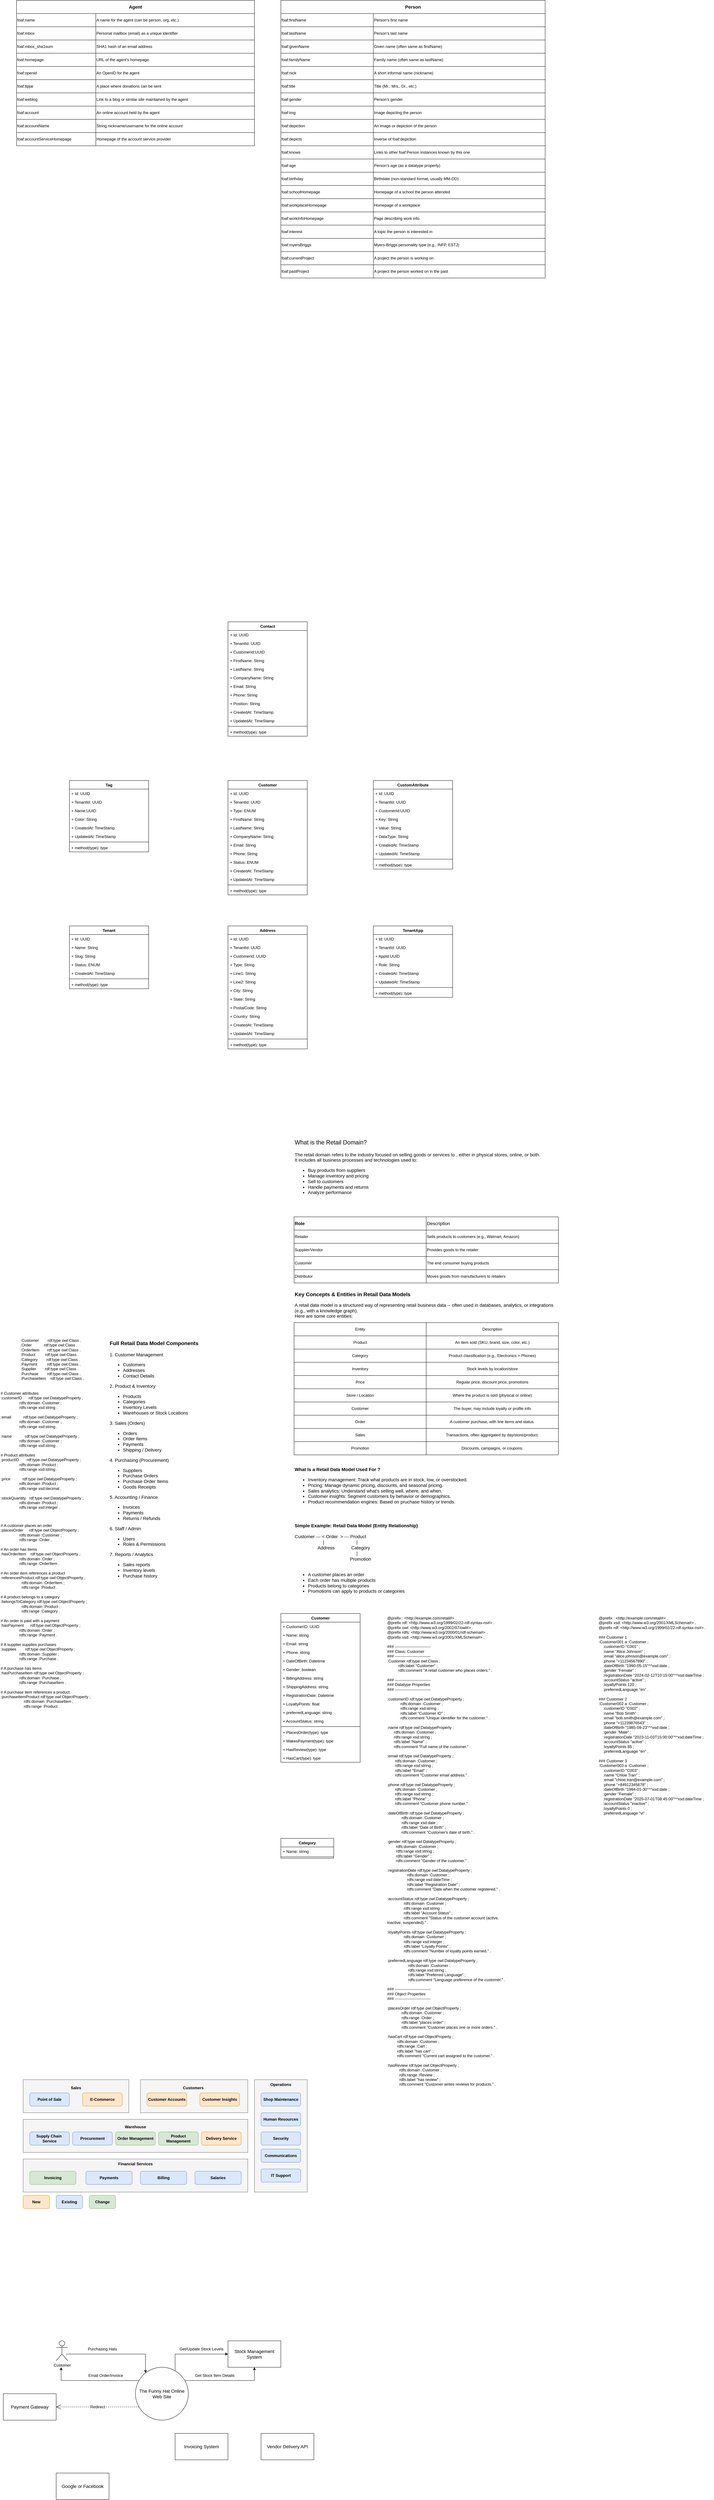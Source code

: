 <mxfile version="28.2.0">
  <diagram name="Page-1" id="uO3HSjiqAgcCygR0lLoJ">
    <mxGraphModel dx="1884" dy="4970" grid="1" gridSize="10" guides="1" tooltips="1" connect="1" arrows="1" fold="1" page="1" pageScale="1" pageWidth="850" pageHeight="1100" math="0" shadow="0">
      <root>
        <mxCell id="0" />
        <mxCell id="1" parent="0" />
        <mxCell id="WBCkLrRlEnQxEytkG0Gb-1" value="&lt;div&gt;&lt;font style=&quot;font-size: 18px;&quot;&gt;What is the Retail Domain?&lt;/font&gt;&lt;br&gt;&lt;br&gt;&lt;/div&gt;&lt;div&gt;The retail domain refers to the industry focused on selling goods or services to , either in physical stores, online, or both.&lt;/div&gt;&lt;div&gt;It includes all business processes and technologies used to:&lt;/div&gt;&lt;div&gt;&lt;ul&gt;&lt;li&gt;Buy products from suppliers&lt;/li&gt;&lt;li&gt;Manage inventory and pricing &lt;br&gt;&lt;/li&gt;&lt;li&gt;Sell to customers&lt;/li&gt;&lt;li&gt;Handle payments and returns&lt;/li&gt;&lt;li&gt;Analyze performance&lt;/li&gt;&lt;/ul&gt;&lt;div&gt;&lt;br&gt;&lt;/div&gt;&lt;/div&gt;" style="text;html=1;align=left;verticalAlign=middle;whiteSpace=wrap;rounded=0;fontSize=14;" parent="1" vertex="1">
          <mxGeometry x="40" y="50" width="800" height="190" as="geometry" />
        </mxCell>
        <mxCell id="WBCkLrRlEnQxEytkG0Gb-2" value="" style="shape=table;startSize=0;container=1;collapsible=0;childLayout=tableLayout;" parent="1" vertex="1">
          <mxGeometry x="40" y="280" width="800" height="200" as="geometry" />
        </mxCell>
        <mxCell id="WBCkLrRlEnQxEytkG0Gb-3" value="" style="shape=tableRow;horizontal=0;startSize=0;swimlaneHead=0;swimlaneBody=0;strokeColor=inherit;top=0;left=0;bottom=0;right=0;collapsible=0;dropTarget=0;fillColor=none;points=[[0,0.5],[1,0.5]];portConstraint=eastwest;" parent="WBCkLrRlEnQxEytkG0Gb-2" vertex="1">
          <mxGeometry width="800" height="40" as="geometry" />
        </mxCell>
        <mxCell id="WBCkLrRlEnQxEytkG0Gb-4" value="&lt;div align=&quot;left&quot;&gt;&lt;font style=&quot;font-size: 14px;&quot;&gt;&lt;b&gt;Role&lt;/b&gt;&lt;/font&gt;&lt;/div&gt;" style="shape=partialRectangle;html=1;whiteSpace=wrap;connectable=0;strokeColor=inherit;overflow=hidden;fillColor=none;top=0;left=0;bottom=0;right=0;pointerEvents=1;align=left;" parent="WBCkLrRlEnQxEytkG0Gb-3" vertex="1">
          <mxGeometry width="400" height="40" as="geometry">
            <mxRectangle width="400" height="40" as="alternateBounds" />
          </mxGeometry>
        </mxCell>
        <mxCell id="WBCkLrRlEnQxEytkG0Gb-5" value="&lt;div align=&quot;left&quot;&gt;&lt;font style=&quot;font-size: 14px;&quot;&gt;Description&lt;/font&gt;&lt;/div&gt;" style="shape=partialRectangle;html=1;whiteSpace=wrap;connectable=0;strokeColor=inherit;overflow=hidden;fillColor=none;top=0;left=0;bottom=0;right=0;pointerEvents=1;align=left;" parent="WBCkLrRlEnQxEytkG0Gb-3" vertex="1">
          <mxGeometry x="400" width="400" height="40" as="geometry">
            <mxRectangle width="400" height="40" as="alternateBounds" />
          </mxGeometry>
        </mxCell>
        <mxCell id="WBCkLrRlEnQxEytkG0Gb-6" value="" style="shape=tableRow;horizontal=0;startSize=0;swimlaneHead=0;swimlaneBody=0;strokeColor=inherit;top=0;left=0;bottom=0;right=0;collapsible=0;dropTarget=0;fillColor=none;points=[[0,0.5],[1,0.5]];portConstraint=eastwest;" parent="WBCkLrRlEnQxEytkG0Gb-2" vertex="1">
          <mxGeometry y="40" width="800" height="40" as="geometry" />
        </mxCell>
        <mxCell id="WBCkLrRlEnQxEytkG0Gb-7" value="Retailer" style="shape=partialRectangle;html=1;whiteSpace=wrap;connectable=0;strokeColor=inherit;overflow=hidden;fillColor=none;top=0;left=0;bottom=0;right=0;pointerEvents=1;align=left;" parent="WBCkLrRlEnQxEytkG0Gb-6" vertex="1">
          <mxGeometry width="400" height="40" as="geometry">
            <mxRectangle width="400" height="40" as="alternateBounds" />
          </mxGeometry>
        </mxCell>
        <mxCell id="WBCkLrRlEnQxEytkG0Gb-8" value="Sells products to customers (e.g., Walmart, Amazon)" style="shape=partialRectangle;html=1;whiteSpace=wrap;connectable=0;strokeColor=inherit;overflow=hidden;fillColor=none;top=0;left=0;bottom=0;right=0;pointerEvents=1;align=left;" parent="WBCkLrRlEnQxEytkG0Gb-6" vertex="1">
          <mxGeometry x="400" width="400" height="40" as="geometry">
            <mxRectangle width="400" height="40" as="alternateBounds" />
          </mxGeometry>
        </mxCell>
        <mxCell id="WBCkLrRlEnQxEytkG0Gb-9" value="" style="shape=tableRow;horizontal=0;startSize=0;swimlaneHead=0;swimlaneBody=0;strokeColor=inherit;top=0;left=0;bottom=0;right=0;collapsible=0;dropTarget=0;fillColor=none;points=[[0,0.5],[1,0.5]];portConstraint=eastwest;" parent="WBCkLrRlEnQxEytkG0Gb-2" vertex="1">
          <mxGeometry y="80" width="800" height="40" as="geometry" />
        </mxCell>
        <mxCell id="WBCkLrRlEnQxEytkG0Gb-10" value="Supplier/Vendor" style="shape=partialRectangle;html=1;whiteSpace=wrap;connectable=0;strokeColor=inherit;overflow=hidden;fillColor=none;top=0;left=0;bottom=0;right=0;pointerEvents=1;align=left;" parent="WBCkLrRlEnQxEytkG0Gb-9" vertex="1">
          <mxGeometry width="400" height="40" as="geometry">
            <mxRectangle width="400" height="40" as="alternateBounds" />
          </mxGeometry>
        </mxCell>
        <mxCell id="WBCkLrRlEnQxEytkG0Gb-11" value="Provides goods to the retailer" style="shape=partialRectangle;html=1;whiteSpace=wrap;connectable=0;strokeColor=inherit;overflow=hidden;fillColor=none;top=0;left=0;bottom=0;right=0;pointerEvents=1;align=left;" parent="WBCkLrRlEnQxEytkG0Gb-9" vertex="1">
          <mxGeometry x="400" width="400" height="40" as="geometry">
            <mxRectangle width="400" height="40" as="alternateBounds" />
          </mxGeometry>
        </mxCell>
        <mxCell id="WBCkLrRlEnQxEytkG0Gb-12" value="" style="shape=tableRow;horizontal=0;startSize=0;swimlaneHead=0;swimlaneBody=0;strokeColor=inherit;top=0;left=0;bottom=0;right=0;collapsible=0;dropTarget=0;fillColor=none;points=[[0,0.5],[1,0.5]];portConstraint=eastwest;" parent="WBCkLrRlEnQxEytkG0Gb-2" vertex="1">
          <mxGeometry y="120" width="800" height="40" as="geometry" />
        </mxCell>
        <mxCell id="WBCkLrRlEnQxEytkG0Gb-13" value="Customer" style="shape=partialRectangle;html=1;whiteSpace=wrap;connectable=0;strokeColor=inherit;overflow=hidden;fillColor=none;top=0;left=0;bottom=0;right=0;pointerEvents=1;align=left;" parent="WBCkLrRlEnQxEytkG0Gb-12" vertex="1">
          <mxGeometry width="400" height="40" as="geometry">
            <mxRectangle width="400" height="40" as="alternateBounds" />
          </mxGeometry>
        </mxCell>
        <mxCell id="WBCkLrRlEnQxEytkG0Gb-14" value="The end consumer buying products" style="shape=partialRectangle;html=1;whiteSpace=wrap;connectable=0;strokeColor=inherit;overflow=hidden;fillColor=none;top=0;left=0;bottom=0;right=0;pointerEvents=1;align=left;" parent="WBCkLrRlEnQxEytkG0Gb-12" vertex="1">
          <mxGeometry x="400" width="400" height="40" as="geometry">
            <mxRectangle width="400" height="40" as="alternateBounds" />
          </mxGeometry>
        </mxCell>
        <mxCell id="WBCkLrRlEnQxEytkG0Gb-15" value="" style="shape=tableRow;horizontal=0;startSize=0;swimlaneHead=0;swimlaneBody=0;strokeColor=inherit;top=0;left=0;bottom=0;right=0;collapsible=0;dropTarget=0;fillColor=none;points=[[0,0.5],[1,0.5]];portConstraint=eastwest;" parent="WBCkLrRlEnQxEytkG0Gb-2" vertex="1">
          <mxGeometry y="160" width="800" height="40" as="geometry" />
        </mxCell>
        <mxCell id="WBCkLrRlEnQxEytkG0Gb-16" value="Distributor" style="shape=partialRectangle;html=1;whiteSpace=wrap;connectable=0;strokeColor=inherit;overflow=hidden;fillColor=none;top=0;left=0;bottom=0;right=0;pointerEvents=1;align=left;" parent="WBCkLrRlEnQxEytkG0Gb-15" vertex="1">
          <mxGeometry width="400" height="40" as="geometry">
            <mxRectangle width="400" height="40" as="alternateBounds" />
          </mxGeometry>
        </mxCell>
        <mxCell id="WBCkLrRlEnQxEytkG0Gb-17" value="Moves goods from manufacturers to retailers" style="shape=partialRectangle;html=1;whiteSpace=wrap;connectable=0;strokeColor=inherit;overflow=hidden;fillColor=none;top=0;left=0;bottom=0;right=0;pointerEvents=1;align=left;" parent="WBCkLrRlEnQxEytkG0Gb-15" vertex="1">
          <mxGeometry x="400" width="400" height="40" as="geometry">
            <mxRectangle width="400" height="40" as="alternateBounds" />
          </mxGeometry>
        </mxCell>
        <mxCell id="WBCkLrRlEnQxEytkG0Gb-19" value="&lt;div align=&quot;left&quot;&gt;&lt;b&gt;&lt;font style=&quot;font-size: 16px;&quot;&gt;Key Concepts &amp;amp; Entities in Retail Data Models&lt;/font&gt;&lt;br&gt;&lt;br&gt;&lt;/b&gt;&lt;/div&gt;&lt;div align=&quot;left&quot;&gt;&lt;font style=&quot;font-size: 14px;&quot;&gt;A retail data model is a structured way of representing retail business data -- often used in databases, analytics, or integrations (e.g., with a knowledge graph).&lt;/font&gt;&lt;/div&gt;&lt;div align=&quot;left&quot;&gt;&lt;font style=&quot;font-size: 14px;&quot;&gt;Here are some core entities:&lt;/font&gt;&lt;/div&gt;&lt;div align=&quot;left&quot;&gt;&lt;font style=&quot;font-size: 14px;&quot;&gt;&lt;br&gt;&lt;/font&gt;&lt;/div&gt;" style="text;html=1;align=left;verticalAlign=middle;whiteSpace=wrap;rounded=0;" parent="1" vertex="1">
          <mxGeometry x="40" y="500" width="800" height="110" as="geometry" />
        </mxCell>
        <mxCell id="WBCkLrRlEnQxEytkG0Gb-20" value="" style="shape=table;startSize=0;container=1;collapsible=0;childLayout=tableLayout;" parent="1" vertex="1">
          <mxGeometry x="40" y="600" width="800" height="400" as="geometry" />
        </mxCell>
        <mxCell id="WBCkLrRlEnQxEytkG0Gb-21" value="" style="shape=tableRow;horizontal=0;startSize=0;swimlaneHead=0;swimlaneBody=0;strokeColor=inherit;top=0;left=0;bottom=0;right=0;collapsible=0;dropTarget=0;fillColor=none;points=[[0,0.5],[1,0.5]];portConstraint=eastwest;" parent="WBCkLrRlEnQxEytkG0Gb-20" vertex="1">
          <mxGeometry width="800" height="40" as="geometry" />
        </mxCell>
        <mxCell id="WBCkLrRlEnQxEytkG0Gb-22" value="Entity" style="shape=partialRectangle;html=1;whiteSpace=wrap;connectable=0;strokeColor=inherit;overflow=hidden;fillColor=none;top=0;left=0;bottom=0;right=0;pointerEvents=1;" parent="WBCkLrRlEnQxEytkG0Gb-21" vertex="1">
          <mxGeometry width="400" height="40" as="geometry">
            <mxRectangle width="400" height="40" as="alternateBounds" />
          </mxGeometry>
        </mxCell>
        <mxCell id="WBCkLrRlEnQxEytkG0Gb-23" value="Description" style="shape=partialRectangle;html=1;whiteSpace=wrap;connectable=0;strokeColor=inherit;overflow=hidden;fillColor=none;top=0;left=0;bottom=0;right=0;pointerEvents=1;" parent="WBCkLrRlEnQxEytkG0Gb-21" vertex="1">
          <mxGeometry x="400" width="400" height="40" as="geometry">
            <mxRectangle width="400" height="40" as="alternateBounds" />
          </mxGeometry>
        </mxCell>
        <mxCell id="WBCkLrRlEnQxEytkG0Gb-24" value="" style="shape=tableRow;horizontal=0;startSize=0;swimlaneHead=0;swimlaneBody=0;strokeColor=inherit;top=0;left=0;bottom=0;right=0;collapsible=0;dropTarget=0;fillColor=none;points=[[0,0.5],[1,0.5]];portConstraint=eastwest;" parent="WBCkLrRlEnQxEytkG0Gb-20" vertex="1">
          <mxGeometry y="40" width="800" height="40" as="geometry" />
        </mxCell>
        <mxCell id="WBCkLrRlEnQxEytkG0Gb-25" value="Product" style="shape=partialRectangle;html=1;whiteSpace=wrap;connectable=0;strokeColor=inherit;overflow=hidden;fillColor=none;top=0;left=0;bottom=0;right=0;pointerEvents=1;" parent="WBCkLrRlEnQxEytkG0Gb-24" vertex="1">
          <mxGeometry width="400" height="40" as="geometry">
            <mxRectangle width="400" height="40" as="alternateBounds" />
          </mxGeometry>
        </mxCell>
        <mxCell id="WBCkLrRlEnQxEytkG0Gb-26" value="An item sold (SKU, brand, size, color, etc.)" style="shape=partialRectangle;html=1;whiteSpace=wrap;connectable=0;strokeColor=inherit;overflow=hidden;fillColor=none;top=0;left=0;bottom=0;right=0;pointerEvents=1;" parent="WBCkLrRlEnQxEytkG0Gb-24" vertex="1">
          <mxGeometry x="400" width="400" height="40" as="geometry">
            <mxRectangle width="400" height="40" as="alternateBounds" />
          </mxGeometry>
        </mxCell>
        <mxCell id="WBCkLrRlEnQxEytkG0Gb-27" value="" style="shape=tableRow;horizontal=0;startSize=0;swimlaneHead=0;swimlaneBody=0;strokeColor=inherit;top=0;left=0;bottom=0;right=0;collapsible=0;dropTarget=0;fillColor=none;points=[[0,0.5],[1,0.5]];portConstraint=eastwest;" parent="WBCkLrRlEnQxEytkG0Gb-20" vertex="1">
          <mxGeometry y="80" width="800" height="40" as="geometry" />
        </mxCell>
        <mxCell id="WBCkLrRlEnQxEytkG0Gb-28" value="Category" style="shape=partialRectangle;html=1;whiteSpace=wrap;connectable=0;strokeColor=inherit;overflow=hidden;fillColor=none;top=0;left=0;bottom=0;right=0;pointerEvents=1;" parent="WBCkLrRlEnQxEytkG0Gb-27" vertex="1">
          <mxGeometry width="400" height="40" as="geometry">
            <mxRectangle width="400" height="40" as="alternateBounds" />
          </mxGeometry>
        </mxCell>
        <mxCell id="WBCkLrRlEnQxEytkG0Gb-29" value="Product classification (e.g., Electronics &amp;gt; Phones)" style="shape=partialRectangle;html=1;whiteSpace=wrap;connectable=0;strokeColor=inherit;overflow=hidden;fillColor=none;top=0;left=0;bottom=0;right=0;pointerEvents=1;" parent="WBCkLrRlEnQxEytkG0Gb-27" vertex="1">
          <mxGeometry x="400" width="400" height="40" as="geometry">
            <mxRectangle width="400" height="40" as="alternateBounds" />
          </mxGeometry>
        </mxCell>
        <mxCell id="WBCkLrRlEnQxEytkG0Gb-30" value="" style="shape=tableRow;horizontal=0;startSize=0;swimlaneHead=0;swimlaneBody=0;strokeColor=inherit;top=0;left=0;bottom=0;right=0;collapsible=0;dropTarget=0;fillColor=none;points=[[0,0.5],[1,0.5]];portConstraint=eastwest;" parent="WBCkLrRlEnQxEytkG0Gb-20" vertex="1">
          <mxGeometry y="120" width="800" height="40" as="geometry" />
        </mxCell>
        <mxCell id="WBCkLrRlEnQxEytkG0Gb-31" value="Inventory" style="shape=partialRectangle;html=1;whiteSpace=wrap;connectable=0;strokeColor=inherit;overflow=hidden;fillColor=none;top=0;left=0;bottom=0;right=0;pointerEvents=1;" parent="WBCkLrRlEnQxEytkG0Gb-30" vertex="1">
          <mxGeometry width="400" height="40" as="geometry">
            <mxRectangle width="400" height="40" as="alternateBounds" />
          </mxGeometry>
        </mxCell>
        <mxCell id="WBCkLrRlEnQxEytkG0Gb-32" value="Stock levels by location/store" style="shape=partialRectangle;html=1;whiteSpace=wrap;connectable=0;strokeColor=inherit;overflow=hidden;fillColor=none;top=0;left=0;bottom=0;right=0;pointerEvents=1;" parent="WBCkLrRlEnQxEytkG0Gb-30" vertex="1">
          <mxGeometry x="400" width="400" height="40" as="geometry">
            <mxRectangle width="400" height="40" as="alternateBounds" />
          </mxGeometry>
        </mxCell>
        <mxCell id="WBCkLrRlEnQxEytkG0Gb-33" value="" style="shape=tableRow;horizontal=0;startSize=0;swimlaneHead=0;swimlaneBody=0;strokeColor=inherit;top=0;left=0;bottom=0;right=0;collapsible=0;dropTarget=0;fillColor=none;points=[[0,0.5],[1,0.5]];portConstraint=eastwest;" parent="WBCkLrRlEnQxEytkG0Gb-20" vertex="1">
          <mxGeometry y="160" width="800" height="40" as="geometry" />
        </mxCell>
        <mxCell id="WBCkLrRlEnQxEytkG0Gb-34" value="Price" style="shape=partialRectangle;html=1;whiteSpace=wrap;connectable=0;strokeColor=inherit;overflow=hidden;fillColor=none;top=0;left=0;bottom=0;right=0;pointerEvents=1;" parent="WBCkLrRlEnQxEytkG0Gb-33" vertex="1">
          <mxGeometry width="400" height="40" as="geometry">
            <mxRectangle width="400" height="40" as="alternateBounds" />
          </mxGeometry>
        </mxCell>
        <mxCell id="WBCkLrRlEnQxEytkG0Gb-35" value="Regular price, discount price, promotions" style="shape=partialRectangle;html=1;whiteSpace=wrap;connectable=0;strokeColor=inherit;overflow=hidden;fillColor=none;top=0;left=0;bottom=0;right=0;pointerEvents=1;" parent="WBCkLrRlEnQxEytkG0Gb-33" vertex="1">
          <mxGeometry x="400" width="400" height="40" as="geometry">
            <mxRectangle width="400" height="40" as="alternateBounds" />
          </mxGeometry>
        </mxCell>
        <mxCell id="WBCkLrRlEnQxEytkG0Gb-36" value="" style="shape=tableRow;horizontal=0;startSize=0;swimlaneHead=0;swimlaneBody=0;strokeColor=inherit;top=0;left=0;bottom=0;right=0;collapsible=0;dropTarget=0;fillColor=none;points=[[0,0.5],[1,0.5]];portConstraint=eastwest;" parent="WBCkLrRlEnQxEytkG0Gb-20" vertex="1">
          <mxGeometry y="200" width="800" height="40" as="geometry" />
        </mxCell>
        <mxCell id="WBCkLrRlEnQxEytkG0Gb-37" value="Store / Location" style="shape=partialRectangle;html=1;whiteSpace=wrap;connectable=0;strokeColor=inherit;overflow=hidden;fillColor=none;top=0;left=0;bottom=0;right=0;pointerEvents=1;" parent="WBCkLrRlEnQxEytkG0Gb-36" vertex="1">
          <mxGeometry width="400" height="40" as="geometry">
            <mxRectangle width="400" height="40" as="alternateBounds" />
          </mxGeometry>
        </mxCell>
        <mxCell id="WBCkLrRlEnQxEytkG0Gb-38" value="Where the product is sold (physical or online)" style="shape=partialRectangle;html=1;whiteSpace=wrap;connectable=0;strokeColor=inherit;overflow=hidden;fillColor=none;top=0;left=0;bottom=0;right=0;pointerEvents=1;" parent="WBCkLrRlEnQxEytkG0Gb-36" vertex="1">
          <mxGeometry x="400" width="400" height="40" as="geometry">
            <mxRectangle width="400" height="40" as="alternateBounds" />
          </mxGeometry>
        </mxCell>
        <mxCell id="WBCkLrRlEnQxEytkG0Gb-39" value="" style="shape=tableRow;horizontal=0;startSize=0;swimlaneHead=0;swimlaneBody=0;strokeColor=inherit;top=0;left=0;bottom=0;right=0;collapsible=0;dropTarget=0;fillColor=none;points=[[0,0.5],[1,0.5]];portConstraint=eastwest;" parent="WBCkLrRlEnQxEytkG0Gb-20" vertex="1">
          <mxGeometry y="240" width="800" height="40" as="geometry" />
        </mxCell>
        <mxCell id="WBCkLrRlEnQxEytkG0Gb-40" value="Customer" style="shape=partialRectangle;html=1;whiteSpace=wrap;connectable=0;strokeColor=inherit;overflow=hidden;fillColor=none;top=0;left=0;bottom=0;right=0;pointerEvents=1;" parent="WBCkLrRlEnQxEytkG0Gb-39" vertex="1">
          <mxGeometry width="400" height="40" as="geometry">
            <mxRectangle width="400" height="40" as="alternateBounds" />
          </mxGeometry>
        </mxCell>
        <mxCell id="WBCkLrRlEnQxEytkG0Gb-41" value="The buyer, may include loyalty or profile info" style="shape=partialRectangle;html=1;whiteSpace=wrap;connectable=0;strokeColor=inherit;overflow=hidden;fillColor=none;top=0;left=0;bottom=0;right=0;pointerEvents=1;" parent="WBCkLrRlEnQxEytkG0Gb-39" vertex="1">
          <mxGeometry x="400" width="400" height="40" as="geometry">
            <mxRectangle width="400" height="40" as="alternateBounds" />
          </mxGeometry>
        </mxCell>
        <mxCell id="WBCkLrRlEnQxEytkG0Gb-42" value="" style="shape=tableRow;horizontal=0;startSize=0;swimlaneHead=0;swimlaneBody=0;strokeColor=inherit;top=0;left=0;bottom=0;right=0;collapsible=0;dropTarget=0;fillColor=none;points=[[0,0.5],[1,0.5]];portConstraint=eastwest;" parent="WBCkLrRlEnQxEytkG0Gb-20" vertex="1">
          <mxGeometry y="280" width="800" height="40" as="geometry" />
        </mxCell>
        <mxCell id="WBCkLrRlEnQxEytkG0Gb-43" value="Order" style="shape=partialRectangle;html=1;whiteSpace=wrap;connectable=0;strokeColor=inherit;overflow=hidden;fillColor=none;top=0;left=0;bottom=0;right=0;pointerEvents=1;" parent="WBCkLrRlEnQxEytkG0Gb-42" vertex="1">
          <mxGeometry width="400" height="40" as="geometry">
            <mxRectangle width="400" height="40" as="alternateBounds" />
          </mxGeometry>
        </mxCell>
        <mxCell id="WBCkLrRlEnQxEytkG0Gb-44" value="A customer purchase, with line items and status." style="shape=partialRectangle;html=1;whiteSpace=wrap;connectable=0;strokeColor=inherit;overflow=hidden;fillColor=none;top=0;left=0;bottom=0;right=0;pointerEvents=1;" parent="WBCkLrRlEnQxEytkG0Gb-42" vertex="1">
          <mxGeometry x="400" width="400" height="40" as="geometry">
            <mxRectangle width="400" height="40" as="alternateBounds" />
          </mxGeometry>
        </mxCell>
        <mxCell id="WBCkLrRlEnQxEytkG0Gb-45" value="" style="shape=tableRow;horizontal=0;startSize=0;swimlaneHead=0;swimlaneBody=0;strokeColor=inherit;top=0;left=0;bottom=0;right=0;collapsible=0;dropTarget=0;fillColor=none;points=[[0,0.5],[1,0.5]];portConstraint=eastwest;" parent="WBCkLrRlEnQxEytkG0Gb-20" vertex="1">
          <mxGeometry y="320" width="800" height="40" as="geometry" />
        </mxCell>
        <mxCell id="WBCkLrRlEnQxEytkG0Gb-46" value="Sales" style="shape=partialRectangle;html=1;whiteSpace=wrap;connectable=0;strokeColor=inherit;overflow=hidden;fillColor=none;top=0;left=0;bottom=0;right=0;pointerEvents=1;" parent="WBCkLrRlEnQxEytkG0Gb-45" vertex="1">
          <mxGeometry width="400" height="40" as="geometry">
            <mxRectangle width="400" height="40" as="alternateBounds" />
          </mxGeometry>
        </mxCell>
        <mxCell id="WBCkLrRlEnQxEytkG0Gb-47" value="Transactions, often aggregated by day/store/product." style="shape=partialRectangle;html=1;whiteSpace=wrap;connectable=0;strokeColor=inherit;overflow=hidden;fillColor=none;top=0;left=0;bottom=0;right=0;pointerEvents=1;" parent="WBCkLrRlEnQxEytkG0Gb-45" vertex="1">
          <mxGeometry x="400" width="400" height="40" as="geometry">
            <mxRectangle width="400" height="40" as="alternateBounds" />
          </mxGeometry>
        </mxCell>
        <mxCell id="WBCkLrRlEnQxEytkG0Gb-48" value="" style="shape=tableRow;horizontal=0;startSize=0;swimlaneHead=0;swimlaneBody=0;strokeColor=inherit;top=0;left=0;bottom=0;right=0;collapsible=0;dropTarget=0;fillColor=none;points=[[0,0.5],[1,0.5]];portConstraint=eastwest;" parent="WBCkLrRlEnQxEytkG0Gb-20" vertex="1">
          <mxGeometry y="360" width="800" height="40" as="geometry" />
        </mxCell>
        <mxCell id="WBCkLrRlEnQxEytkG0Gb-49" value="Promotion" style="shape=partialRectangle;html=1;whiteSpace=wrap;connectable=0;strokeColor=inherit;overflow=hidden;fillColor=none;top=0;left=0;bottom=0;right=0;pointerEvents=1;" parent="WBCkLrRlEnQxEytkG0Gb-48" vertex="1">
          <mxGeometry width="400" height="40" as="geometry">
            <mxRectangle width="400" height="40" as="alternateBounds" />
          </mxGeometry>
        </mxCell>
        <mxCell id="WBCkLrRlEnQxEytkG0Gb-50" value="Discounts, campaigns, or coupons." style="shape=partialRectangle;html=1;whiteSpace=wrap;connectable=0;strokeColor=inherit;overflow=hidden;fillColor=none;top=0;left=0;bottom=0;right=0;pointerEvents=1;" parent="WBCkLrRlEnQxEytkG0Gb-48" vertex="1">
          <mxGeometry x="400" width="400" height="40" as="geometry">
            <mxRectangle width="400" height="40" as="alternateBounds" />
          </mxGeometry>
        </mxCell>
        <mxCell id="WBCkLrRlEnQxEytkG0Gb-51" value="&lt;div&gt;&lt;b&gt;What Is a Retail Data Model Used For ?&lt;/b&gt;&lt;/div&gt;&lt;div&gt;&lt;ul&gt;&lt;li&gt;Inventory management: Track what products are in stock, low, or overstocked.&lt;/li&gt;&lt;li&gt;Pricing: Manage dynamic pricing, discounts, and seasonal pricing.&lt;/li&gt;&lt;li&gt;Sales analytics: Understand what&#39;s selling well, where, and when.&lt;/li&gt;&lt;li&gt;Customer insights: Segment customers by behavior or demographics.&lt;/li&gt;&lt;li&gt;Product recommendation engines: Based on pruchase history or trends.&lt;br&gt;&lt;/li&gt;&lt;/ul&gt;&lt;/div&gt;" style="text;html=1;align=left;verticalAlign=middle;whiteSpace=wrap;rounded=0;fontSize=14;" parent="1" vertex="1">
          <mxGeometry x="40" y="1040" width="800" height="120" as="geometry" />
        </mxCell>
        <mxCell id="WBCkLrRlEnQxEytkG0Gb-52" value="&lt;div&gt;&lt;b&gt;Simple Example: Retail Data Model (Entity Relationship)&lt;/b&gt;&lt;/div&gt;&lt;div&gt;&lt;br&gt;&lt;/div&gt;&lt;div&gt;Customer --- &amp;lt; Order&amp;nbsp; &amp;gt; --- Product &lt;br&gt;&lt;/div&gt;&lt;div&gt;&amp;nbsp;&amp;nbsp;&amp;nbsp;&amp;nbsp;&amp;nbsp;&amp;nbsp;&amp;nbsp;&amp;nbsp;&amp;nbsp;&amp;nbsp;&amp;nbsp;&amp;nbsp;&amp;nbsp;&amp;nbsp;&amp;nbsp;&amp;nbsp;&amp;nbsp;&amp;nbsp;&amp;nbsp;&amp;nbsp;&amp;nbsp; |&amp;nbsp;&amp;nbsp;&amp;nbsp;&amp;nbsp;&amp;nbsp;&amp;nbsp;&amp;nbsp;&amp;nbsp;&amp;nbsp;&amp;nbsp;&amp;nbsp;&amp;nbsp;&amp;nbsp;&amp;nbsp;&amp;nbsp;&amp;nbsp;&amp;nbsp;&amp;nbsp;&amp;nbsp;&amp;nbsp;&amp;nbsp;&amp;nbsp;&amp;nbsp;&amp;nbsp; |&lt;/div&gt;&lt;div&gt;&amp;nbsp;&amp;nbsp;&amp;nbsp;&amp;nbsp;&amp;nbsp;&amp;nbsp;&amp;nbsp;&amp;nbsp;&amp;nbsp;&amp;nbsp;&amp;nbsp;&amp;nbsp;&amp;nbsp;&amp;nbsp;&amp;nbsp;&amp;nbsp;&amp;nbsp; Address&amp;nbsp;&amp;nbsp;&amp;nbsp;&amp;nbsp;&amp;nbsp;&amp;nbsp;&amp;nbsp;&amp;nbsp;&amp;nbsp;&amp;nbsp;&amp;nbsp;&amp;nbsp; Category&lt;br&gt;&amp;nbsp;&amp;nbsp;&amp;nbsp;&amp;nbsp;&amp;nbsp;&amp;nbsp;&amp;nbsp;&amp;nbsp;&amp;nbsp;&amp;nbsp;&amp;nbsp;&amp;nbsp;&amp;nbsp;&amp;nbsp;&amp;nbsp;&amp;nbsp;&amp;nbsp;&amp;nbsp;&amp;nbsp;&amp;nbsp;&amp;nbsp;&amp;nbsp;&amp;nbsp;&amp;nbsp;&amp;nbsp;&amp;nbsp;&amp;nbsp;&amp;nbsp;&amp;nbsp;&amp;nbsp;&amp;nbsp;&amp;nbsp;&amp;nbsp;&amp;nbsp;&amp;nbsp;&amp;nbsp;&amp;nbsp;&amp;nbsp;&amp;nbsp;&amp;nbsp;&amp;nbsp;&amp;nbsp;&amp;nbsp;&amp;nbsp;&amp;nbsp;&amp;nbsp;&amp;nbsp; |&lt;/div&gt;&lt;div&gt;&amp;nbsp;&amp;nbsp;&amp;nbsp;&amp;nbsp;&amp;nbsp;&amp;nbsp;&amp;nbsp;&amp;nbsp;&amp;nbsp;&amp;nbsp;&amp;nbsp;&amp;nbsp;&amp;nbsp;&amp;nbsp;&amp;nbsp;&amp;nbsp;&amp;nbsp;&amp;nbsp;&amp;nbsp;&amp;nbsp;&amp;nbsp;&amp;nbsp;&amp;nbsp;&amp;nbsp;&amp;nbsp;&amp;nbsp;&amp;nbsp;&amp;nbsp;&amp;nbsp;&amp;nbsp;&amp;nbsp;&amp;nbsp;&amp;nbsp;&amp;nbsp;&amp;nbsp;&amp;nbsp;&amp;nbsp;&amp;nbsp;&amp;nbsp;&amp;nbsp;&amp;nbsp;&amp;nbsp; Promotion&lt;/div&gt;&lt;div&gt;&lt;br&gt;&lt;/div&gt;&lt;div&gt;&lt;ul&gt;&lt;li&gt;A customer places an order&lt;/li&gt;&lt;li&gt;Each order has multiple products&lt;/li&gt;&lt;li&gt;Products belong to categories&lt;/li&gt;&lt;li&gt;Promotions can apply to products or categories&lt;br&gt;&lt;/li&gt;&lt;/ul&gt;&lt;/div&gt;" style="text;html=1;align=left;verticalAlign=middle;whiteSpace=wrap;rounded=0;fontSize=14;" parent="1" vertex="1">
          <mxGeometry x="40" y="1200" width="790" height="240" as="geometry" />
        </mxCell>
        <mxCell id="i7XMFBIdNLqyE7T31VC0-1" value="Category" style="swimlane;fontStyle=1;align=center;verticalAlign=top;childLayout=stackLayout;horizontal=1;startSize=26;horizontalStack=0;resizeParent=1;resizeParentMax=0;resizeLast=0;collapsible=1;marginBottom=0;whiteSpace=wrap;html=1;" parent="1" vertex="1">
          <mxGeometry y="2160" width="160" height="60" as="geometry" />
        </mxCell>
        <mxCell id="i7XMFBIdNLqyE7T31VC0-2" value="+ Name: string" style="text;strokeColor=none;fillColor=none;align=left;verticalAlign=top;spacingLeft=4;spacingRight=4;overflow=hidden;rotatable=0;points=[[0,0.5],[1,0.5]];portConstraint=eastwest;whiteSpace=wrap;html=1;" parent="i7XMFBIdNLqyE7T31VC0-1" vertex="1">
          <mxGeometry y="26" width="160" height="26" as="geometry" />
        </mxCell>
        <mxCell id="i7XMFBIdNLqyE7T31VC0-3" value="" style="line;strokeWidth=1;fillColor=none;align=left;verticalAlign=middle;spacingTop=-1;spacingLeft=3;spacingRight=3;rotatable=0;labelPosition=right;points=[];portConstraint=eastwest;strokeColor=inherit;" parent="i7XMFBIdNLqyE7T31VC0-1" vertex="1">
          <mxGeometry y="52" width="160" height="8" as="geometry" />
        </mxCell>
        <mxCell id="i7XMFBIdNLqyE7T31VC0-5" value="Customer" style="swimlane;fontStyle=1;align=center;verticalAlign=top;childLayout=stackLayout;horizontal=1;startSize=26;horizontalStack=0;resizeParent=1;resizeParentMax=0;resizeLast=0;collapsible=1;marginBottom=0;whiteSpace=wrap;html=1;" parent="1" vertex="1">
          <mxGeometry y="1480" width="240" height="450" as="geometry" />
        </mxCell>
        <mxCell id="i7XMFBIdNLqyE7T31VC0-15" value="+ CustomerID: UUID" style="text;strokeColor=none;fillColor=none;align=left;verticalAlign=top;spacingLeft=4;spacingRight=4;overflow=hidden;rotatable=0;points=[[0,0.5],[1,0.5]];portConstraint=eastwest;whiteSpace=wrap;html=1;" parent="i7XMFBIdNLqyE7T31VC0-5" vertex="1">
          <mxGeometry y="26" width="240" height="26" as="geometry" />
        </mxCell>
        <mxCell id="i7XMFBIdNLqyE7T31VC0-9" value="+ Name: string" style="text;strokeColor=none;fillColor=none;align=left;verticalAlign=top;spacingLeft=4;spacingRight=4;overflow=hidden;rotatable=0;points=[[0,0.5],[1,0.5]];portConstraint=eastwest;whiteSpace=wrap;html=1;" parent="i7XMFBIdNLqyE7T31VC0-5" vertex="1">
          <mxGeometry y="52" width="240" height="26" as="geometry" />
        </mxCell>
        <mxCell id="i7XMFBIdNLqyE7T31VC0-6" value="+ Email: string" style="text;strokeColor=none;fillColor=none;align=left;verticalAlign=top;spacingLeft=4;spacingRight=4;overflow=hidden;rotatable=0;points=[[0,0.5],[1,0.5]];portConstraint=eastwest;whiteSpace=wrap;html=1;" parent="i7XMFBIdNLqyE7T31VC0-5" vertex="1">
          <mxGeometry y="78" width="240" height="26" as="geometry" />
        </mxCell>
        <mxCell id="i7XMFBIdNLqyE7T31VC0-16" value="+ Phone: string" style="text;strokeColor=none;fillColor=none;align=left;verticalAlign=top;spacingLeft=4;spacingRight=4;overflow=hidden;rotatable=0;points=[[0,0.5],[1,0.5]];portConstraint=eastwest;whiteSpace=wrap;html=1;" parent="i7XMFBIdNLqyE7T31VC0-5" vertex="1">
          <mxGeometry y="104" width="240" height="26" as="geometry" />
        </mxCell>
        <mxCell id="i7XMFBIdNLqyE7T31VC0-17" value="+ DateOfBirth: Datetime" style="text;strokeColor=none;fillColor=none;align=left;verticalAlign=top;spacingLeft=4;spacingRight=4;overflow=hidden;rotatable=0;points=[[0,0.5],[1,0.5]];portConstraint=eastwest;whiteSpace=wrap;html=1;" parent="i7XMFBIdNLqyE7T31VC0-5" vertex="1">
          <mxGeometry y="130" width="240" height="26" as="geometry" />
        </mxCell>
        <mxCell id="i7XMFBIdNLqyE7T31VC0-18" value="+ Gender: boolean" style="text;strokeColor=none;fillColor=none;align=left;verticalAlign=top;spacingLeft=4;spacingRight=4;overflow=hidden;rotatable=0;points=[[0,0.5],[1,0.5]];portConstraint=eastwest;whiteSpace=wrap;html=1;" parent="i7XMFBIdNLqyE7T31VC0-5" vertex="1">
          <mxGeometry y="156" width="240" height="26" as="geometry" />
        </mxCell>
        <mxCell id="i7XMFBIdNLqyE7T31VC0-20" value="+ BillingAddress: string" style="text;strokeColor=none;fillColor=none;align=left;verticalAlign=top;spacingLeft=4;spacingRight=4;overflow=hidden;rotatable=0;points=[[0,0.5],[1,0.5]];portConstraint=eastwest;whiteSpace=wrap;html=1;" parent="i7XMFBIdNLqyE7T31VC0-5" vertex="1">
          <mxGeometry y="182" width="240" height="26" as="geometry" />
        </mxCell>
        <mxCell id="i7XMFBIdNLqyE7T31VC0-19" value="+ ShippingAddress: string" style="text;strokeColor=none;fillColor=none;align=left;verticalAlign=top;spacingLeft=4;spacingRight=4;overflow=hidden;rotatable=0;points=[[0,0.5],[1,0.5]];portConstraint=eastwest;whiteSpace=wrap;html=1;" parent="i7XMFBIdNLqyE7T31VC0-5" vertex="1">
          <mxGeometry y="208" width="240" height="26" as="geometry" />
        </mxCell>
        <mxCell id="i7XMFBIdNLqyE7T31VC0-22" value="+ RegistrationDate: Datetime" style="text;strokeColor=none;fillColor=none;align=left;verticalAlign=top;spacingLeft=4;spacingRight=4;overflow=hidden;rotatable=0;points=[[0,0.5],[1,0.5]];portConstraint=eastwest;whiteSpace=wrap;html=1;" parent="i7XMFBIdNLqyE7T31VC0-5" vertex="1">
          <mxGeometry y="234" width="240" height="26" as="geometry" />
        </mxCell>
        <mxCell id="i7XMFBIdNLqyE7T31VC0-21" value="+ LoyaltyPoints: float" style="text;strokeColor=none;fillColor=none;align=left;verticalAlign=top;spacingLeft=4;spacingRight=4;overflow=hidden;rotatable=0;points=[[0,0.5],[1,0.5]];portConstraint=eastwest;whiteSpace=wrap;html=1;" parent="i7XMFBIdNLqyE7T31VC0-5" vertex="1">
          <mxGeometry y="260" width="240" height="26" as="geometry" />
        </mxCell>
        <mxCell id="i7XMFBIdNLqyE7T31VC0-23" value="+ preferredLanguage: string" style="text;strokeColor=none;fillColor=none;align=left;verticalAlign=top;spacingLeft=4;spacingRight=4;overflow=hidden;rotatable=0;points=[[0,0.5],[1,0.5]];portConstraint=eastwest;whiteSpace=wrap;html=1;" parent="i7XMFBIdNLqyE7T31VC0-5" vertex="1">
          <mxGeometry y="286" width="240" height="26" as="geometry" />
        </mxCell>
        <mxCell id="i7XMFBIdNLqyE7T31VC0-24" value="+ AccountStatus: string" style="text;strokeColor=none;fillColor=none;align=left;verticalAlign=top;spacingLeft=4;spacingRight=4;overflow=hidden;rotatable=0;points=[[0,0.5],[1,0.5]];portConstraint=eastwest;whiteSpace=wrap;html=1;" parent="i7XMFBIdNLqyE7T31VC0-5" vertex="1">
          <mxGeometry y="312" width="240" height="26" as="geometry" />
        </mxCell>
        <mxCell id="i7XMFBIdNLqyE7T31VC0-7" value="" style="line;strokeWidth=1;fillColor=none;align=left;verticalAlign=middle;spacingTop=-1;spacingLeft=3;spacingRight=3;rotatable=0;labelPosition=right;points=[];portConstraint=eastwest;strokeColor=inherit;" parent="i7XMFBIdNLqyE7T31VC0-5" vertex="1">
          <mxGeometry y="338" width="240" height="8" as="geometry" />
        </mxCell>
        <mxCell id="i7XMFBIdNLqyE7T31VC0-29" value="+ PlacesOrder(type): type" style="text;strokeColor=none;fillColor=none;align=left;verticalAlign=top;spacingLeft=4;spacingRight=4;overflow=hidden;rotatable=0;points=[[0,0.5],[1,0.5]];portConstraint=eastwest;whiteSpace=wrap;html=1;" parent="i7XMFBIdNLqyE7T31VC0-5" vertex="1">
          <mxGeometry y="346" width="240" height="26" as="geometry" />
        </mxCell>
        <mxCell id="i7XMFBIdNLqyE7T31VC0-30" value="+ MakesPayment(type): type" style="text;strokeColor=none;fillColor=none;align=left;verticalAlign=top;spacingLeft=4;spacingRight=4;overflow=hidden;rotatable=0;points=[[0,0.5],[1,0.5]];portConstraint=eastwest;whiteSpace=wrap;html=1;" parent="i7XMFBIdNLqyE7T31VC0-5" vertex="1">
          <mxGeometry y="372" width="240" height="26" as="geometry" />
        </mxCell>
        <mxCell id="i7XMFBIdNLqyE7T31VC0-31" value="+ HasReview(type): type" style="text;strokeColor=none;fillColor=none;align=left;verticalAlign=top;spacingLeft=4;spacingRight=4;overflow=hidden;rotatable=0;points=[[0,0.5],[1,0.5]];portConstraint=eastwest;whiteSpace=wrap;html=1;" parent="i7XMFBIdNLqyE7T31VC0-5" vertex="1">
          <mxGeometry y="398" width="240" height="26" as="geometry" />
        </mxCell>
        <mxCell id="i7XMFBIdNLqyE7T31VC0-32" value="+ HasCart(type): type" style="text;strokeColor=none;fillColor=none;align=left;verticalAlign=top;spacingLeft=4;spacingRight=4;overflow=hidden;rotatable=0;points=[[0,0.5],[1,0.5]];portConstraint=eastwest;whiteSpace=wrap;html=1;" parent="i7XMFBIdNLqyE7T31VC0-5" vertex="1">
          <mxGeometry y="424" width="240" height="26" as="geometry" />
        </mxCell>
        <mxCell id="i7XMFBIdNLqyE7T31VC0-10" value="&lt;div&gt;&lt;b&gt;&lt;font style=&quot;font-size: 16px;&quot;&gt;Full Retail Data Model Components&lt;/font&gt;&lt;/b&gt;&lt;/div&gt;&lt;div&gt;&lt;br&gt;&lt;/div&gt;&lt;div&gt;1. Customer Management&lt;/div&gt;&lt;div&gt;&lt;ul&gt;&lt;li&gt; Customers&lt;/li&gt;&lt;li&gt;Addresses&lt;/li&gt;&lt;li&gt;Contact Details&lt;/li&gt;&lt;/ul&gt;&lt;div&gt;2. Product &amp;amp; Inventory&lt;/div&gt;&lt;div&gt;&lt;ul&gt;&lt;li&gt;Products &lt;br&gt;&lt;/li&gt;&lt;li&gt;Categories &lt;br&gt;&lt;/li&gt;&lt;li&gt;Inventory Levels&lt;/li&gt;&lt;li&gt;Warehouses or Stock Locations&lt;/li&gt;&lt;/ul&gt;&lt;div&gt;3. Sales (Orders)&lt;/div&gt;&lt;div&gt;&lt;ul&gt;&lt;li&gt;Orders &lt;br&gt;&lt;/li&gt;&lt;li&gt;Order Items &lt;br&gt;&lt;/li&gt;&lt;li&gt;Payments&lt;/li&gt;&lt;li&gt;Shipping / Delivery&lt;/li&gt;&lt;/ul&gt;&lt;div&gt;4. Purchasing (Procurement)&lt;/div&gt;&lt;div&gt;&lt;ul&gt;&lt;li&gt;Suppliers &lt;br&gt;&lt;/li&gt;&lt;li&gt;Purchase Orders &lt;br&gt;&lt;/li&gt;&lt;li&gt;Purchase Order Items&lt;/li&gt;&lt;li&gt;Goods Receipts &lt;br&gt;&lt;/li&gt;&lt;/ul&gt;&lt;div&gt;5. Accounting / Finance &lt;br&gt;&lt;/div&gt;&lt;div&gt;&lt;ul&gt;&lt;li&gt;Invoices &lt;br&gt;&lt;/li&gt;&lt;li&gt;Payments&lt;/li&gt;&lt;li&gt;Returns / Refunds&lt;/li&gt;&lt;/ul&gt;&lt;div&gt;6. Staff / Admin&lt;/div&gt;&lt;div&gt;&lt;ul&gt;&lt;li&gt;Users &lt;br&gt;&lt;/li&gt;&lt;li&gt;Roles &amp;amp; Permissions&lt;/li&gt;&lt;/ul&gt;&lt;div&gt;7. Reports / Analytics&lt;/div&gt;&lt;div&gt;&lt;ul&gt;&lt;li&gt;Sales reports&lt;/li&gt;&lt;li&gt;Inventory levels &lt;br&gt;&lt;/li&gt;&lt;li&gt;Purchase history&lt;br&gt;&lt;/li&gt;&lt;/ul&gt;&lt;/div&gt;&lt;/div&gt;&lt;/div&gt;&lt;/div&gt;&lt;/div&gt;&lt;/div&gt;&lt;/div&gt;" style="text;html=1;align=left;verticalAlign=middle;whiteSpace=wrap;rounded=0;fontSize=14;" parent="1" vertex="1">
          <mxGeometry x="-520" y="640" width="520" height="760" as="geometry" />
        </mxCell>
        <mxCell id="i7XMFBIdNLqyE7T31VC0-11" value=":Customer        rdf:type owl:Class .&#xa;:Order           rdf:type owl:Class .&#xa;:OrderItem       rdf:type owl:Class .&#xa;:Product         rdf:type owl:Class .&#xa;:Category        rdf:type owl:Class .&#xa;:Payment         rdf:type owl:Class .&#xa;:Supplier        rdf:type owl:Class .&#xa;:Purchase        rdf:type owl:Class .&#xa;:PurchaseItem    rdf:type owl:Class ." style="text;whiteSpace=wrap;" parent="1" vertex="1">
          <mxGeometry x="-790" y="640" width="230" height="150" as="geometry" />
        </mxCell>
        <mxCell id="i7XMFBIdNLqyE7T31VC0-12" value="# Customer attributes&#xa;:customerID      rdf:type owl:DatatypeProperty ;&#xa;                 rdfs:domain :Customer ;&#xa;                 rdfs:range xsd:string .&#xa;&#xa;:email           rdf:type owl:DatatypeProperty ;&#xa;                 rdfs:domain :Customer ;&#xa;                 rdfs:range xsd:string .&#xa;&#xa;:name            rdf:type owl:DatatypeProperty ;&#xa;                 rdfs:domain :Customer ;&#xa;                 rdfs:range xsd:string .&#xa;&#xa;# Product attributes&#xa;:productID       rdf:type owl:DatatypeProperty ;&#xa;                 rdfs:domain :Product ;&#xa;                 rdfs:range xsd:string .&#xa;&#xa;:price           rdf:type owl:DatatypeProperty ;&#xa;                 rdfs:domain :Product ;&#xa;                 rdfs:range xsd:decimal .&#xa;&#xa;:stockQuantity   rdf:type owl:DatatypeProperty ;&#xa;                 rdfs:domain :Product ;&#xa;                 rdfs:range xsd:integer ." style="text;whiteSpace=wrap;" parent="1" vertex="1">
          <mxGeometry x="-850" y="800" width="290" height="380" as="geometry" />
        </mxCell>
        <mxCell id="i7XMFBIdNLqyE7T31VC0-13" value="# A customer places an order&#xa;:placesOrder     rdf:type owl:ObjectProperty ;&#xa;                 rdfs:domain :Customer ;&#xa;                 rdfs:range :Order .&#xa;&#xa;# An order has items&#xa;:hasOrderItem    rdf:type owl:ObjectProperty ;&#xa;                 rdfs:domain :Order ;&#xa;                 rdfs:range :OrderItem .&#xa;&#xa;# An order item references a product&#xa;:referencesProduct rdf:type owl:ObjectProperty ;&#xa;                   rdfs:domain :OrderItem ;&#xa;                   rdfs:range :Product .&#xa;&#xa;# A product belongs to a category&#xa;:belongsToCategory rdf:type owl:ObjectProperty ;&#xa;                   rdfs:domain :Product ;&#xa;                   rdfs:range :Category .&#xa;&#xa;# An order is paid with a payment&#xa;:hasPayment      rdf:type owl:ObjectProperty ;&#xa;                 rdfs:domain :Order ;&#xa;                 rdfs:range :Payment .&#xa;&#xa;# A supplier supplies purchases&#xa;:supplies        rdf:type owl:ObjectProperty ;&#xa;                 rdfs:domain :Supplier ;&#xa;                 rdfs:range :Purchase .&#xa;&#xa;# A purchase has items&#xa;:hasPurchaseItem rdf:type owl:ObjectProperty ;&#xa;                 rdfs:domain :Purchase ;&#xa;                 rdfs:range :PurchaseItem .&#xa;&#xa;# A purchase item references a product&#xa;:purchaseItemProduct rdf:type owl:ObjectProperty ;&#xa;                     rdfs:domain :PurchaseItem ;&#xa;                     rdfs:range :Product ." style="text;whiteSpace=wrap;" parent="1" vertex="1">
          <mxGeometry x="-850" y="1200" width="300" height="590" as="geometry" />
        </mxCell>
        <UserObject label="@prefix : &lt;http://example.com/retail#&gt; .&#xa;@prefix rdf: &lt;http://www.w3.org/1999/02/22-rdf-syntax-ns#&gt; .&#xa;@prefix owl: &lt;http://www.w3.org/2002/07/owl#&gt; .&#xa;@prefix rdfs: &lt;http://www.w3.org/2000/01/rdf-schema#&gt; .&#xa;@prefix xsd: &lt;http://www.w3.org/2001/XMLSchema#&gt; .&#xa;&#xa;### ---------------------------&#xa;### Class: Customer&#xa;### ---------------------------&#xa;:Customer rdf:type owl:Class ;&#xa;          rdfs:label &quot;Customer&quot; ;&#xa;          rdfs:comment &quot;A retail customer who places orders.&quot; .&#xa;&#xa;### ---------------------------&#xa;### Datatype Properties&#xa;### ---------------------------&#xa;&#xa;:customerID rdf:type owl:DatatypeProperty ;&#xa;            rdfs:domain :Customer ;&#xa;            rdfs:range xsd:string ;&#xa;            rdfs:label &quot;Customer ID&quot; ;&#xa;            rdfs:comment &quot;Unique identifier for the customer.&quot; .&#xa;&#xa;:name rdf:type owl:DatatypeProperty ;&#xa;      rdfs:domain :Customer ;&#xa;      rdfs:range xsd:string ;&#xa;      rdfs:label &quot;Name&quot; ;&#xa;      rdfs:comment &quot;Full name of the customer.&quot; .&#xa;&#xa;:email rdf:type owl:DatatypeProperty ;&#xa;       rdfs:domain :Customer ;&#xa;       rdfs:range xsd:string ;&#xa;       rdfs:label &quot;Email&quot; ;&#xa;       rdfs:comment &quot;Customer email address.&quot; .&#xa;&#xa;:phone rdf:type owl:DatatypeProperty ;&#xa;       rdfs:domain :Customer ;&#xa;       rdfs:range xsd:string ;&#xa;       rdfs:label &quot;Phone&quot; ;&#xa;       rdfs:comment &quot;Customer phone number.&quot; .&#xa;&#xa;:dateOfBirth rdf:type owl:DatatypeProperty ;&#xa;             rdfs:domain :Customer ;&#xa;             rdfs:range xsd:date ;&#xa;             rdfs:label &quot;Date of Birth&quot; ;&#xa;             rdfs:comment &quot;Customer&#39;s date of birth.&quot; .&#xa;&#xa;:gender rdf:type owl:DatatypeProperty ;&#xa;        rdfs:domain :Customer ;&#xa;        rdfs:range xsd:string ;&#xa;        rdfs:label &quot;Gender&quot; ;&#xa;        rdfs:comment &quot;Gender of the customer.&quot; .&#xa;&#xa;:registrationDate rdf:type owl:DatatypeProperty ;&#xa;                  rdfs:domain :Customer ;&#xa;                  rdfs:range xsd:dateTime ;&#xa;                  rdfs:label &quot;Registration Date&quot; ;&#xa;                  rdfs:comment &quot;Date when the customer registered.&quot; .&#xa;&#xa;:accountStatus rdf:type owl:DatatypeProperty ;&#xa;               rdfs:domain :Customer ;&#xa;               rdfs:range xsd:string ;&#xa;               rdfs:label &quot;Account Status&quot; ;&#xa;               rdfs:comment &quot;Status of the customer account (active, inactive, suspended).&quot; .&#xa;&#xa;:loyaltyPoints rdf:type owl:DatatypeProperty ;&#xa;               rdfs:domain :Customer ;&#xa;               rdfs:range xsd:integer ;&#xa;               rdfs:label &quot;Loyalty Points&quot; ;&#xa;               rdfs:comment &quot;Number of loyalty points earned.&quot; .&#xa;&#xa;:preferredLanguage rdf:type owl:DatatypeProperty ;&#xa;                   rdfs:domain :Customer ;&#xa;                   rdfs:range xsd:string ;&#xa;                   rdfs:label &quot;Preferred Language&quot; ;&#xa;                   rdfs:comment &quot;Language preference of the customer.&quot; .&#xa;&#xa;### ---------------------------&#xa;### Object Properties&#xa;### ---------------------------&#xa;&#xa;:placesOrder rdf:type owl:ObjectProperty ;&#xa;             rdfs:domain :Customer ;&#xa;             rdfs:range :Order ;&#xa;             rdfs:label &quot;places order&quot; ;&#xa;             rdfs:comment &quot;Customer places one or more orders.&quot; .&#xa;&#xa;:hasCart rdf:type owl:ObjectProperty ;&#xa;         rdfs:domain :Customer ;&#xa;         rdfs:range :Cart ;&#xa;         rdfs:label &quot;has cart&quot; ;&#xa;         rdfs:comment &quot;Current cart assigned to the customer.&quot; .&#xa;&#xa;:hasReview rdf:type owl:ObjectProperty ;&#xa;           rdfs:domain :Customer ;&#xa;           rdfs:range :Review ;&#xa;           rdfs:label &quot;has review&quot; ;&#xa;           rdfs:comment &quot;Customer writes reviews for products.&quot; ." link="@prefix : &lt;http://example.com/retail#&gt; .&#xa;@prefix rdf: &lt;http://www.w3.org/1999/02/22-rdf-syntax-ns#&gt; .&#xa;@prefix owl: &lt;http://www.w3.org/2002/07/owl#&gt; .&#xa;@prefix rdfs: &lt;http://www.w3.org/2000/01/rdf-schema#&gt; .&#xa;@prefix xsd: &lt;http://www.w3.org/2001/XMLSchema#&gt; .&#xa;&#xa;### ---------------------------&#xa;### Class: Customer&#xa;### ---------------------------&#xa;:Customer rdf:type owl:Class ;&#xa;          rdfs:label &quot;Customer&quot; ;&#xa;          rdfs:comment &quot;A retail customer who places orders.&quot; .&#xa;&#xa;### ---------------------------&#xa;### Datatype Properties&#xa;### ---------------------------&#xa;&#xa;:customerID rdf:type owl:DatatypeProperty ;&#xa;            rdfs:domain :Customer ;&#xa;            rdfs:range xsd:string ;&#xa;            rdfs:label &quot;Customer ID&quot; ;&#xa;            rdfs:comment &quot;Unique identifier for the customer.&quot; .&#xa;&#xa;:name rdf:type owl:DatatypeProperty ;&#xa;      rdfs:domain :Customer ;&#xa;      rdfs:range xsd:string ;&#xa;      rdfs:label &quot;Name&quot; ;&#xa;      rdfs:comment &quot;Full name of the customer.&quot; .&#xa;&#xa;:email rdf:type owl:DatatypeProperty ;&#xa;       rdfs:domain :Customer ;&#xa;       rdfs:range xsd:string ;&#xa;       rdfs:label &quot;Email&quot; ;&#xa;       rdfs:comment &quot;Customer email address.&quot; .&#xa;&#xa;:phone rdf:type owl:DatatypeProperty ;&#xa;       rdfs:domain :Customer ;&#xa;       rdfs:range xsd:string ;&#xa;       rdfs:label &quot;Phone&quot; ;&#xa;       rdfs:comment &quot;Customer phone number.&quot; .&#xa;&#xa;:dateOfBirth rdf:type owl:DatatypeProperty ;&#xa;             rdfs:domain :Customer ;&#xa;             rdfs:range xsd:date ;&#xa;             rdfs:label &quot;Date of Birth&quot; ;&#xa;             rdfs:comment &quot;Customer&#39;s date of birth.&quot; .&#xa;&#xa;:gender rdf:type owl:DatatypeProperty ;&#xa;        rdfs:domain :Customer ;&#xa;        rdfs:range xsd:string ;&#xa;        rdfs:label &quot;Gender&quot; ;&#xa;        rdfs:comment &quot;Gender of the customer.&quot; .&#xa;&#xa;:registrationDate rdf:type owl:DatatypeProperty ;&#xa;                  rdfs:domain :Customer ;&#xa;                  rdfs:range xsd:dateTime ;&#xa;                  rdfs:label &quot;Registration Date&quot; ;&#xa;                  rdfs:comment &quot;Date when the customer registered.&quot; .&#xa;&#xa;:accountStatus rdf:type owl:DatatypeProperty ;&#xa;               rdfs:domain :Customer ;&#xa;               rdfs:range xsd:string ;&#xa;               rdfs:label &quot;Account Status&quot; ;&#xa;               rdfs:comment &quot;Status of the customer account (active, inactive, suspended).&quot; .&#xa;&#xa;:loyaltyPoints rdf:type owl:DatatypeProperty ;&#xa;               rdfs:domain :Customer ;&#xa;               rdfs:range xsd:integer ;&#xa;               rdfs:label &quot;Loyalty Points&quot; ;&#xa;               rdfs:comment &quot;Number of loyalty points earned.&quot; .&#xa;&#xa;:preferredLanguage rdf:type owl:DatatypeProperty ;&#xa;                   rdfs:domain :Customer ;&#xa;                   rdfs:range xsd:string ;&#xa;                   rdfs:label &quot;Preferred Language&quot; ;&#xa;                   rdfs:comment &quot;Language preference of the customer.&quot; .&#xa;&#xa;### ---------------------------&#xa;### Object Properties&#xa;### ---------------------------&#xa;&#xa;:placesOrder rdf:type owl:ObjectProperty ;&#xa;             rdfs:domain :Customer ;&#xa;             rdfs:range :Order ;&#xa;             rdfs:label &quot;places order&quot; ;&#xa;             rdfs:comment &quot;Customer places one or more orders.&quot; .&#xa;&#xa;:hasCart rdf:type owl:ObjectProperty ;&#xa;         rdfs:domain :Customer ;&#xa;         rdfs:range :Cart ;&#xa;         rdfs:label &quot;has cart&quot; ;&#xa;         rdfs:comment &quot;Current cart assigned to the customer.&quot; .&#xa;&#xa;:hasReview rdf:type owl:ObjectProperty ;&#xa;           rdfs:domain :Customer ;&#xa;           rdfs:range :Review ;&#xa;           rdfs:label &quot;has review&quot; ;&#xa;           rdfs:comment &quot;Customer writes reviews for products.&quot; ." id="i7XMFBIdNLqyE7T31VC0-33">
          <mxCell style="text;whiteSpace=wrap;" parent="1" vertex="1">
            <mxGeometry x="320" y="1480" width="360" height="1430" as="geometry" />
          </mxCell>
        </UserObject>
        <UserObject label="@prefix : &lt;http://example.com/retail#&gt; .&#xa;@prefix xsd: &lt;http://www.w3.org/2001/XMLSchema#&gt; .&#xa;@prefix rdf: &lt;http://www.w3.org/1999/02/22-rdf-syntax-ns#&gt; .&#xa;&#xa;### Customer 1&#xa;:Customer001 a :Customer ;&#xa;    :customerID &quot;C001&quot; ;&#xa;    :name &quot;Alice Johnson&quot; ;&#xa;    :email &quot;alice.johnson@example.com&quot; ;&#xa;    :phone &quot;+11234567890&quot; ;&#xa;    :dateOfBirth &quot;1990-05-15&quot;^^xsd:date ;&#xa;    :gender &quot;Female&quot; ;&#xa;    :registrationDate &quot;2024-02-12T10:15:00&quot;^^xsd:dateTime ;&#xa;    :accountStatus &quot;active&quot; ;&#xa;    :loyaltyPoints 120 ;&#xa;    :preferredLanguage &quot;en&quot; .&#xa;&#xa;### Customer 2&#xa;:Customer002 a :Customer ;&#xa;    :customerID &quot;C002&quot; ;&#xa;    :name &quot;Bob Smith&quot; ;&#xa;    :email &quot;bob.smith@example.com&quot; ;&#xa;    :phone &quot;+11239876543&quot; ;&#xa;    :dateOfBirth &quot;1985-09-23&quot;^^xsd:date ;&#xa;    :gender &quot;Male&quot; ;&#xa;    :registrationDate &quot;2023-11-03T15:00:00&quot;^^xsd:dateTime ;&#xa;    :accountStatus &quot;active&quot; ;&#xa;    :loyaltyPoints 85 ;&#xa;    :preferredLanguage &quot;en&quot; .&#xa;&#xa;### Customer 3&#xa;:Customer003 a :Customer ;&#xa;    :customerID &quot;C003&quot; ;&#xa;    :name &quot;Chloe Tran&quot; ;&#xa;    :email &quot;chloe.tran@example.com&quot; ;&#xa;    :phone &quot;+84912345678&quot; ;&#xa;    :dateOfBirth &quot;1994-01-30&quot;^^xsd:date ;&#xa;    :gender &quot;Female&quot; ;&#xa;    :registrationDate &quot;2025-07-01T08:45:00&quot;^^xsd:dateTime ;&#xa;    :accountStatus &quot;inactive&quot; ;&#xa;    :loyaltyPoints 0 ;&#xa;    :preferredLanguage &quot;vi&quot; ." link="@prefix : &lt;http://example.com/retail#&gt; .&#xa;@prefix xsd: &lt;http://www.w3.org/2001/XMLSchema#&gt; .&#xa;@prefix rdf: &lt;http://www.w3.org/1999/02/22-rdf-syntax-ns#&gt; .&#xa;&#xa;### Customer 1&#xa;:Customer001 a :Customer ;&#xa;    :customerID &quot;C001&quot; ;&#xa;    :name &quot;Alice Johnson&quot; ;&#xa;    :email &quot;alice.johnson@example.com&quot; ;&#xa;    :phone &quot;+11234567890&quot; ;&#xa;    :dateOfBirth &quot;1990-05-15&quot;^^xsd:date ;&#xa;    :gender &quot;Female&quot; ;&#xa;    :registrationDate &quot;2024-02-12T10:15:00&quot;^^xsd:dateTime ;&#xa;    :accountStatus &quot;active&quot; ;&#xa;    :loyaltyPoints 120 ;&#xa;    :preferredLanguage &quot;en&quot; .&#xa;&#xa;### Customer 2&#xa;:Customer002 a :Customer ;&#xa;    :customerID &quot;C002&quot; ;&#xa;    :name &quot;Bob Smith&quot; ;&#xa;    :email &quot;bob.smith@example.com&quot; ;&#xa;    :phone &quot;+11239876543&quot; ;&#xa;    :dateOfBirth &quot;1985-09-23&quot;^^xsd:date ;&#xa;    :gender &quot;Male&quot; ;&#xa;    :registrationDate &quot;2023-11-03T15:00:00&quot;^^xsd:dateTime ;&#xa;    :accountStatus &quot;active&quot; ;&#xa;    :loyaltyPoints 85 ;&#xa;    :preferredLanguage &quot;en&quot; .&#xa;&#xa;### Customer 3&#xa;:Customer003 a :Customer ;&#xa;    :customerID &quot;C003&quot; ;&#xa;    :name &quot;Chloe Tran&quot; ;&#xa;    :email &quot;chloe.tran@example.com&quot; ;&#xa;    :phone &quot;+84912345678&quot; ;&#xa;    :dateOfBirth &quot;1994-01-30&quot;^^xsd:date ;&#xa;    :gender &quot;Female&quot; ;&#xa;    :registrationDate &quot;2025-07-01T08:45:00&quot;^^xsd:dateTime ;&#xa;    :accountStatus &quot;inactive&quot; ;&#xa;    :loyaltyPoints 0 ;&#xa;    :preferredLanguage &quot;vi&quot; ." id="i7XMFBIdNLqyE7T31VC0-34">
          <mxCell style="text;whiteSpace=wrap;" parent="1" vertex="1">
            <mxGeometry x="960" y="1480" width="350" height="630" as="geometry" />
          </mxCell>
        </UserObject>
        <mxCell id="xV_ODFPjqOfn_JFA0RlW-1" value="Tenant" style="swimlane;fontStyle=1;align=center;verticalAlign=top;childLayout=stackLayout;horizontal=1;startSize=26;horizontalStack=0;resizeParent=1;resizeParentMax=0;resizeLast=0;collapsible=1;marginBottom=0;whiteSpace=wrap;html=1;" parent="1" vertex="1">
          <mxGeometry x="-640" y="-600" width="240" height="190" as="geometry" />
        </mxCell>
        <mxCell id="xV_ODFPjqOfn_JFA0RlW-2" value="+ Id: UUID" style="text;strokeColor=none;fillColor=none;align=left;verticalAlign=top;spacingLeft=4;spacingRight=4;overflow=hidden;rotatable=0;points=[[0,0.5],[1,0.5]];portConstraint=eastwest;whiteSpace=wrap;html=1;" parent="xV_ODFPjqOfn_JFA0RlW-1" vertex="1">
          <mxGeometry y="26" width="240" height="26" as="geometry" />
        </mxCell>
        <mxCell id="xV_ODFPjqOfn_JFA0RlW-5" value="+ Name: String" style="text;strokeColor=none;fillColor=none;align=left;verticalAlign=top;spacingLeft=4;spacingRight=4;overflow=hidden;rotatable=0;points=[[0,0.5],[1,0.5]];portConstraint=eastwest;whiteSpace=wrap;html=1;" parent="xV_ODFPjqOfn_JFA0RlW-1" vertex="1">
          <mxGeometry y="52" width="240" height="26" as="geometry" />
        </mxCell>
        <mxCell id="xV_ODFPjqOfn_JFA0RlW-7" value="+ Slug: String" style="text;strokeColor=none;fillColor=none;align=left;verticalAlign=top;spacingLeft=4;spacingRight=4;overflow=hidden;rotatable=0;points=[[0,0.5],[1,0.5]];portConstraint=eastwest;whiteSpace=wrap;html=1;" parent="xV_ODFPjqOfn_JFA0RlW-1" vertex="1">
          <mxGeometry y="78" width="240" height="26" as="geometry" />
        </mxCell>
        <mxCell id="xV_ODFPjqOfn_JFA0RlW-8" value="+ Status: ENUM" style="text;strokeColor=none;fillColor=none;align=left;verticalAlign=top;spacingLeft=4;spacingRight=4;overflow=hidden;rotatable=0;points=[[0,0.5],[1,0.5]];portConstraint=eastwest;whiteSpace=wrap;html=1;" parent="xV_ODFPjqOfn_JFA0RlW-1" vertex="1">
          <mxGeometry y="104" width="240" height="26" as="geometry" />
        </mxCell>
        <mxCell id="xV_ODFPjqOfn_JFA0RlW-6" value="+ CreatedAt: TimeStamp" style="text;strokeColor=none;fillColor=none;align=left;verticalAlign=top;spacingLeft=4;spacingRight=4;overflow=hidden;rotatable=0;points=[[0,0.5],[1,0.5]];portConstraint=eastwest;whiteSpace=wrap;html=1;" parent="xV_ODFPjqOfn_JFA0RlW-1" vertex="1">
          <mxGeometry y="130" width="240" height="26" as="geometry" />
        </mxCell>
        <mxCell id="xV_ODFPjqOfn_JFA0RlW-3" value="" style="line;strokeWidth=1;fillColor=none;align=left;verticalAlign=middle;spacingTop=-1;spacingLeft=3;spacingRight=3;rotatable=0;labelPosition=right;points=[];portConstraint=eastwest;strokeColor=inherit;" parent="xV_ODFPjqOfn_JFA0RlW-1" vertex="1">
          <mxGeometry y="156" width="240" height="8" as="geometry" />
        </mxCell>
        <mxCell id="xV_ODFPjqOfn_JFA0RlW-4" value="+ method(type): type" style="text;strokeColor=none;fillColor=none;align=left;verticalAlign=top;spacingLeft=4;spacingRight=4;overflow=hidden;rotatable=0;points=[[0,0.5],[1,0.5]];portConstraint=eastwest;whiteSpace=wrap;html=1;" parent="xV_ODFPjqOfn_JFA0RlW-1" vertex="1">
          <mxGeometry y="164" width="240" height="26" as="geometry" />
        </mxCell>
        <mxCell id="xV_ODFPjqOfn_JFA0RlW-9" value="Customer" style="swimlane;fontStyle=1;align=center;verticalAlign=top;childLayout=stackLayout;horizontal=1;startSize=26;horizontalStack=0;resizeParent=1;resizeParentMax=0;resizeLast=0;collapsible=1;marginBottom=0;whiteSpace=wrap;html=1;" parent="1" vertex="1">
          <mxGeometry x="-160" y="-1040" width="240" height="346" as="geometry" />
        </mxCell>
        <mxCell id="xV_ODFPjqOfn_JFA0RlW-10" value="+ Id: UUID" style="text;strokeColor=none;fillColor=none;align=left;verticalAlign=top;spacingLeft=4;spacingRight=4;overflow=hidden;rotatable=0;points=[[0,0.5],[1,0.5]];portConstraint=eastwest;whiteSpace=wrap;html=1;" parent="xV_ODFPjqOfn_JFA0RlW-9" vertex="1">
          <mxGeometry y="26" width="240" height="26" as="geometry" />
        </mxCell>
        <mxCell id="xV_ODFPjqOfn_JFA0RlW-11" value="+ TenantId: UUID" style="text;strokeColor=none;fillColor=none;align=left;verticalAlign=top;spacingLeft=4;spacingRight=4;overflow=hidden;rotatable=0;points=[[0,0.5],[1,0.5]];portConstraint=eastwest;whiteSpace=wrap;html=1;" parent="xV_ODFPjqOfn_JFA0RlW-9" vertex="1">
          <mxGeometry y="52" width="240" height="26" as="geometry" />
        </mxCell>
        <mxCell id="xV_ODFPjqOfn_JFA0RlW-12" value="+ Type: ENUM" style="text;strokeColor=none;fillColor=none;align=left;verticalAlign=top;spacingLeft=4;spacingRight=4;overflow=hidden;rotatable=0;points=[[0,0.5],[1,0.5]];portConstraint=eastwest;whiteSpace=wrap;html=1;" parent="xV_ODFPjqOfn_JFA0RlW-9" vertex="1">
          <mxGeometry y="78" width="240" height="26" as="geometry" />
        </mxCell>
        <mxCell id="xV_ODFPjqOfn_JFA0RlW-13" value="+ FirstName: String" style="text;strokeColor=none;fillColor=none;align=left;verticalAlign=top;spacingLeft=4;spacingRight=4;overflow=hidden;rotatable=0;points=[[0,0.5],[1,0.5]];portConstraint=eastwest;whiteSpace=wrap;html=1;" parent="xV_ODFPjqOfn_JFA0RlW-9" vertex="1">
          <mxGeometry y="104" width="240" height="26" as="geometry" />
        </mxCell>
        <mxCell id="xV_ODFPjqOfn_JFA0RlW-14" value="+ LastName: String" style="text;strokeColor=none;fillColor=none;align=left;verticalAlign=top;spacingLeft=4;spacingRight=4;overflow=hidden;rotatable=0;points=[[0,0.5],[1,0.5]];portConstraint=eastwest;whiteSpace=wrap;html=1;" parent="xV_ODFPjqOfn_JFA0RlW-9" vertex="1">
          <mxGeometry y="130" width="240" height="26" as="geometry" />
        </mxCell>
        <mxCell id="xV_ODFPjqOfn_JFA0RlW-18" value="+ CompanyName: String" style="text;strokeColor=none;fillColor=none;align=left;verticalAlign=top;spacingLeft=4;spacingRight=4;overflow=hidden;rotatable=0;points=[[0,0.5],[1,0.5]];portConstraint=eastwest;whiteSpace=wrap;html=1;" parent="xV_ODFPjqOfn_JFA0RlW-9" vertex="1">
          <mxGeometry y="156" width="240" height="26" as="geometry" />
        </mxCell>
        <mxCell id="xV_ODFPjqOfn_JFA0RlW-19" value="+ Email: String" style="text;strokeColor=none;fillColor=none;align=left;verticalAlign=top;spacingLeft=4;spacingRight=4;overflow=hidden;rotatable=0;points=[[0,0.5],[1,0.5]];portConstraint=eastwest;whiteSpace=wrap;html=1;" parent="xV_ODFPjqOfn_JFA0RlW-9" vertex="1">
          <mxGeometry y="182" width="240" height="26" as="geometry" />
        </mxCell>
        <mxCell id="xV_ODFPjqOfn_JFA0RlW-17" value="+ Phone: String" style="text;strokeColor=none;fillColor=none;align=left;verticalAlign=top;spacingLeft=4;spacingRight=4;overflow=hidden;rotatable=0;points=[[0,0.5],[1,0.5]];portConstraint=eastwest;whiteSpace=wrap;html=1;" parent="xV_ODFPjqOfn_JFA0RlW-9" vertex="1">
          <mxGeometry y="208" width="240" height="26" as="geometry" />
        </mxCell>
        <mxCell id="xV_ODFPjqOfn_JFA0RlW-21" value="+ Status: ENUM" style="text;strokeColor=none;fillColor=none;align=left;verticalAlign=top;spacingLeft=4;spacingRight=4;overflow=hidden;rotatable=0;points=[[0,0.5],[1,0.5]];portConstraint=eastwest;whiteSpace=wrap;html=1;" parent="xV_ODFPjqOfn_JFA0RlW-9" vertex="1">
          <mxGeometry y="234" width="240" height="26" as="geometry" />
        </mxCell>
        <mxCell id="xV_ODFPjqOfn_JFA0RlW-22" value="+ CreatedAt: TimeStamp" style="text;strokeColor=none;fillColor=none;align=left;verticalAlign=top;spacingLeft=4;spacingRight=4;overflow=hidden;rotatable=0;points=[[0,0.5],[1,0.5]];portConstraint=eastwest;whiteSpace=wrap;html=1;" parent="xV_ODFPjqOfn_JFA0RlW-9" vertex="1">
          <mxGeometry y="260" width="240" height="26" as="geometry" />
        </mxCell>
        <mxCell id="xV_ODFPjqOfn_JFA0RlW-20" value="+ UpdatedAt: TimeStamp" style="text;strokeColor=none;fillColor=none;align=left;verticalAlign=top;spacingLeft=4;spacingRight=4;overflow=hidden;rotatable=0;points=[[0,0.5],[1,0.5]];portConstraint=eastwest;whiteSpace=wrap;html=1;" parent="xV_ODFPjqOfn_JFA0RlW-9" vertex="1">
          <mxGeometry y="286" width="240" height="26" as="geometry" />
        </mxCell>
        <mxCell id="xV_ODFPjqOfn_JFA0RlW-15" value="" style="line;strokeWidth=1;fillColor=none;align=left;verticalAlign=middle;spacingTop=-1;spacingLeft=3;spacingRight=3;rotatable=0;labelPosition=right;points=[];portConstraint=eastwest;strokeColor=inherit;" parent="xV_ODFPjqOfn_JFA0RlW-9" vertex="1">
          <mxGeometry y="312" width="240" height="8" as="geometry" />
        </mxCell>
        <mxCell id="xV_ODFPjqOfn_JFA0RlW-16" value="+ method(type): type" style="text;strokeColor=none;fillColor=none;align=left;verticalAlign=top;spacingLeft=4;spacingRight=4;overflow=hidden;rotatable=0;points=[[0,0.5],[1,0.5]];portConstraint=eastwest;whiteSpace=wrap;html=1;" parent="xV_ODFPjqOfn_JFA0RlW-9" vertex="1">
          <mxGeometry y="320" width="240" height="26" as="geometry" />
        </mxCell>
        <mxCell id="xV_ODFPjqOfn_JFA0RlW-23" value="Address" style="swimlane;fontStyle=1;align=center;verticalAlign=top;childLayout=stackLayout;horizontal=1;startSize=26;horizontalStack=0;resizeParent=1;resizeParentMax=0;resizeLast=0;collapsible=1;marginBottom=0;whiteSpace=wrap;html=1;" parent="1" vertex="1">
          <mxGeometry x="-160" y="-600" width="240" height="372" as="geometry" />
        </mxCell>
        <mxCell id="xV_ODFPjqOfn_JFA0RlW-24" value="+ Id: UUID" style="text;strokeColor=none;fillColor=none;align=left;verticalAlign=top;spacingLeft=4;spacingRight=4;overflow=hidden;rotatable=0;points=[[0,0.5],[1,0.5]];portConstraint=eastwest;whiteSpace=wrap;html=1;" parent="xV_ODFPjqOfn_JFA0RlW-23" vertex="1">
          <mxGeometry y="26" width="240" height="26" as="geometry" />
        </mxCell>
        <mxCell id="xV_ODFPjqOfn_JFA0RlW-25" value="+ TenantId: UUID" style="text;strokeColor=none;fillColor=none;align=left;verticalAlign=top;spacingLeft=4;spacingRight=4;overflow=hidden;rotatable=0;points=[[0,0.5],[1,0.5]];portConstraint=eastwest;whiteSpace=wrap;html=1;" parent="xV_ODFPjqOfn_JFA0RlW-23" vertex="1">
          <mxGeometry y="52" width="240" height="26" as="geometry" />
        </mxCell>
        <mxCell id="xV_ODFPjqOfn_JFA0RlW-26" value="+ CustomerId: UUID" style="text;strokeColor=none;fillColor=none;align=left;verticalAlign=top;spacingLeft=4;spacingRight=4;overflow=hidden;rotatable=0;points=[[0,0.5],[1,0.5]];portConstraint=eastwest;whiteSpace=wrap;html=1;" parent="xV_ODFPjqOfn_JFA0RlW-23" vertex="1">
          <mxGeometry y="78" width="240" height="26" as="geometry" />
        </mxCell>
        <mxCell id="xV_ODFPjqOfn_JFA0RlW-27" value="+ Type: String" style="text;strokeColor=none;fillColor=none;align=left;verticalAlign=top;spacingLeft=4;spacingRight=4;overflow=hidden;rotatable=0;points=[[0,0.5],[1,0.5]];portConstraint=eastwest;whiteSpace=wrap;html=1;" parent="xV_ODFPjqOfn_JFA0RlW-23" vertex="1">
          <mxGeometry y="104" width="240" height="26" as="geometry" />
        </mxCell>
        <mxCell id="xV_ODFPjqOfn_JFA0RlW-28" value="+ Line1: String" style="text;strokeColor=none;fillColor=none;align=left;verticalAlign=top;spacingLeft=4;spacingRight=4;overflow=hidden;rotatable=0;points=[[0,0.5],[1,0.5]];portConstraint=eastwest;whiteSpace=wrap;html=1;" parent="xV_ODFPjqOfn_JFA0RlW-23" vertex="1">
          <mxGeometry y="130" width="240" height="26" as="geometry" />
        </mxCell>
        <mxCell id="xV_ODFPjqOfn_JFA0RlW-29" value="+ Line2: String" style="text;strokeColor=none;fillColor=none;align=left;verticalAlign=top;spacingLeft=4;spacingRight=4;overflow=hidden;rotatable=0;points=[[0,0.5],[1,0.5]];portConstraint=eastwest;whiteSpace=wrap;html=1;" parent="xV_ODFPjqOfn_JFA0RlW-23" vertex="1">
          <mxGeometry y="156" width="240" height="26" as="geometry" />
        </mxCell>
        <mxCell id="xV_ODFPjqOfn_JFA0RlW-30" value="+ City: String" style="text;strokeColor=none;fillColor=none;align=left;verticalAlign=top;spacingLeft=4;spacingRight=4;overflow=hidden;rotatable=0;points=[[0,0.5],[1,0.5]];portConstraint=eastwest;whiteSpace=wrap;html=1;" parent="xV_ODFPjqOfn_JFA0RlW-23" vertex="1">
          <mxGeometry y="182" width="240" height="26" as="geometry" />
        </mxCell>
        <mxCell id="xV_ODFPjqOfn_JFA0RlW-31" value="+ State: String" style="text;strokeColor=none;fillColor=none;align=left;verticalAlign=top;spacingLeft=4;spacingRight=4;overflow=hidden;rotatable=0;points=[[0,0.5],[1,0.5]];portConstraint=eastwest;whiteSpace=wrap;html=1;" parent="xV_ODFPjqOfn_JFA0RlW-23" vertex="1">
          <mxGeometry y="208" width="240" height="26" as="geometry" />
        </mxCell>
        <mxCell id="xV_ODFPjqOfn_JFA0RlW-32" value="+ PostalCode: String" style="text;strokeColor=none;fillColor=none;align=left;verticalAlign=top;spacingLeft=4;spacingRight=4;overflow=hidden;rotatable=0;points=[[0,0.5],[1,0.5]];portConstraint=eastwest;whiteSpace=wrap;html=1;" parent="xV_ODFPjqOfn_JFA0RlW-23" vertex="1">
          <mxGeometry y="234" width="240" height="26" as="geometry" />
        </mxCell>
        <mxCell id="xV_ODFPjqOfn_JFA0RlW-37" value="+ Country: String" style="text;strokeColor=none;fillColor=none;align=left;verticalAlign=top;spacingLeft=4;spacingRight=4;overflow=hidden;rotatable=0;points=[[0,0.5],[1,0.5]];portConstraint=eastwest;whiteSpace=wrap;html=1;" parent="xV_ODFPjqOfn_JFA0RlW-23" vertex="1">
          <mxGeometry y="260" width="240" height="26" as="geometry" />
        </mxCell>
        <mxCell id="xV_ODFPjqOfn_JFA0RlW-33" value="+ CreatedAt: TimeStamp" style="text;strokeColor=none;fillColor=none;align=left;verticalAlign=top;spacingLeft=4;spacingRight=4;overflow=hidden;rotatable=0;points=[[0,0.5],[1,0.5]];portConstraint=eastwest;whiteSpace=wrap;html=1;" parent="xV_ODFPjqOfn_JFA0RlW-23" vertex="1">
          <mxGeometry y="286" width="240" height="26" as="geometry" />
        </mxCell>
        <mxCell id="xV_ODFPjqOfn_JFA0RlW-34" value="+ UpdatedAt: TimeStamp" style="text;strokeColor=none;fillColor=none;align=left;verticalAlign=top;spacingLeft=4;spacingRight=4;overflow=hidden;rotatable=0;points=[[0,0.5],[1,0.5]];portConstraint=eastwest;whiteSpace=wrap;html=1;" parent="xV_ODFPjqOfn_JFA0RlW-23" vertex="1">
          <mxGeometry y="312" width="240" height="26" as="geometry" />
        </mxCell>
        <mxCell id="xV_ODFPjqOfn_JFA0RlW-35" value="" style="line;strokeWidth=1;fillColor=none;align=left;verticalAlign=middle;spacingTop=-1;spacingLeft=3;spacingRight=3;rotatable=0;labelPosition=right;points=[];portConstraint=eastwest;strokeColor=inherit;" parent="xV_ODFPjqOfn_JFA0RlW-23" vertex="1">
          <mxGeometry y="338" width="240" height="8" as="geometry" />
        </mxCell>
        <mxCell id="xV_ODFPjqOfn_JFA0RlW-36" value="+ method(type): type" style="text;strokeColor=none;fillColor=none;align=left;verticalAlign=top;spacingLeft=4;spacingRight=4;overflow=hidden;rotatable=0;points=[[0,0.5],[1,0.5]];portConstraint=eastwest;whiteSpace=wrap;html=1;" parent="xV_ODFPjqOfn_JFA0RlW-23" vertex="1">
          <mxGeometry y="346" width="240" height="26" as="geometry" />
        </mxCell>
        <mxCell id="xV_ODFPjqOfn_JFA0RlW-38" value="Contact" style="swimlane;fontStyle=1;align=center;verticalAlign=top;childLayout=stackLayout;horizontal=1;startSize=26;horizontalStack=0;resizeParent=1;resizeParentMax=0;resizeLast=0;collapsible=1;marginBottom=0;whiteSpace=wrap;html=1;" parent="1" vertex="1">
          <mxGeometry x="-160" y="-1520" width="240" height="346" as="geometry" />
        </mxCell>
        <mxCell id="xV_ODFPjqOfn_JFA0RlW-39" value="+ Id: UUID" style="text;strokeColor=none;fillColor=none;align=left;verticalAlign=top;spacingLeft=4;spacingRight=4;overflow=hidden;rotatable=0;points=[[0,0.5],[1,0.5]];portConstraint=eastwest;whiteSpace=wrap;html=1;" parent="xV_ODFPjqOfn_JFA0RlW-38" vertex="1">
          <mxGeometry y="26" width="240" height="26" as="geometry" />
        </mxCell>
        <mxCell id="xV_ODFPjqOfn_JFA0RlW-40" value="+ TenantId: UUID" style="text;strokeColor=none;fillColor=none;align=left;verticalAlign=top;spacingLeft=4;spacingRight=4;overflow=hidden;rotatable=0;points=[[0,0.5],[1,0.5]];portConstraint=eastwest;whiteSpace=wrap;html=1;" parent="xV_ODFPjqOfn_JFA0RlW-38" vertex="1">
          <mxGeometry y="52" width="240" height="26" as="geometry" />
        </mxCell>
        <mxCell id="xV_ODFPjqOfn_JFA0RlW-41" value="+ CustomerId:UUID" style="text;strokeColor=none;fillColor=none;align=left;verticalAlign=top;spacingLeft=4;spacingRight=4;overflow=hidden;rotatable=0;points=[[0,0.5],[1,0.5]];portConstraint=eastwest;whiteSpace=wrap;html=1;" parent="xV_ODFPjqOfn_JFA0RlW-38" vertex="1">
          <mxGeometry y="78" width="240" height="26" as="geometry" />
        </mxCell>
        <mxCell id="xV_ODFPjqOfn_JFA0RlW-42" value="+ FirstName: String" style="text;strokeColor=none;fillColor=none;align=left;verticalAlign=top;spacingLeft=4;spacingRight=4;overflow=hidden;rotatable=0;points=[[0,0.5],[1,0.5]];portConstraint=eastwest;whiteSpace=wrap;html=1;" parent="xV_ODFPjqOfn_JFA0RlW-38" vertex="1">
          <mxGeometry y="104" width="240" height="26" as="geometry" />
        </mxCell>
        <mxCell id="xV_ODFPjqOfn_JFA0RlW-43" value="+ LastName: String" style="text;strokeColor=none;fillColor=none;align=left;verticalAlign=top;spacingLeft=4;spacingRight=4;overflow=hidden;rotatable=0;points=[[0,0.5],[1,0.5]];portConstraint=eastwest;whiteSpace=wrap;html=1;" parent="xV_ODFPjqOfn_JFA0RlW-38" vertex="1">
          <mxGeometry y="130" width="240" height="26" as="geometry" />
        </mxCell>
        <mxCell id="xV_ODFPjqOfn_JFA0RlW-44" value="+ CompanyName: String" style="text;strokeColor=none;fillColor=none;align=left;verticalAlign=top;spacingLeft=4;spacingRight=4;overflow=hidden;rotatable=0;points=[[0,0.5],[1,0.5]];portConstraint=eastwest;whiteSpace=wrap;html=1;" parent="xV_ODFPjqOfn_JFA0RlW-38" vertex="1">
          <mxGeometry y="156" width="240" height="26" as="geometry" />
        </mxCell>
        <mxCell id="xV_ODFPjqOfn_JFA0RlW-45" value="+ Email: String" style="text;strokeColor=none;fillColor=none;align=left;verticalAlign=top;spacingLeft=4;spacingRight=4;overflow=hidden;rotatable=0;points=[[0,0.5],[1,0.5]];portConstraint=eastwest;whiteSpace=wrap;html=1;" parent="xV_ODFPjqOfn_JFA0RlW-38" vertex="1">
          <mxGeometry y="182" width="240" height="26" as="geometry" />
        </mxCell>
        <mxCell id="xV_ODFPjqOfn_JFA0RlW-46" value="+ Phone: String" style="text;strokeColor=none;fillColor=none;align=left;verticalAlign=top;spacingLeft=4;spacingRight=4;overflow=hidden;rotatable=0;points=[[0,0.5],[1,0.5]];portConstraint=eastwest;whiteSpace=wrap;html=1;" parent="xV_ODFPjqOfn_JFA0RlW-38" vertex="1">
          <mxGeometry y="208" width="240" height="26" as="geometry" />
        </mxCell>
        <mxCell id="xV_ODFPjqOfn_JFA0RlW-47" value="+ Position: String" style="text;strokeColor=none;fillColor=none;align=left;verticalAlign=top;spacingLeft=4;spacingRight=4;overflow=hidden;rotatable=0;points=[[0,0.5],[1,0.5]];portConstraint=eastwest;whiteSpace=wrap;html=1;" parent="xV_ODFPjqOfn_JFA0RlW-38" vertex="1">
          <mxGeometry y="234" width="240" height="26" as="geometry" />
        </mxCell>
        <mxCell id="xV_ODFPjqOfn_JFA0RlW-48" value="+ CreatedAt: TimeStamp" style="text;strokeColor=none;fillColor=none;align=left;verticalAlign=top;spacingLeft=4;spacingRight=4;overflow=hidden;rotatable=0;points=[[0,0.5],[1,0.5]];portConstraint=eastwest;whiteSpace=wrap;html=1;" parent="xV_ODFPjqOfn_JFA0RlW-38" vertex="1">
          <mxGeometry y="260" width="240" height="26" as="geometry" />
        </mxCell>
        <mxCell id="xV_ODFPjqOfn_JFA0RlW-49" value="+ UpdatedAt: TimeStamp" style="text;strokeColor=none;fillColor=none;align=left;verticalAlign=top;spacingLeft=4;spacingRight=4;overflow=hidden;rotatable=0;points=[[0,0.5],[1,0.5]];portConstraint=eastwest;whiteSpace=wrap;html=1;" parent="xV_ODFPjqOfn_JFA0RlW-38" vertex="1">
          <mxGeometry y="286" width="240" height="26" as="geometry" />
        </mxCell>
        <mxCell id="xV_ODFPjqOfn_JFA0RlW-50" value="" style="line;strokeWidth=1;fillColor=none;align=left;verticalAlign=middle;spacingTop=-1;spacingLeft=3;spacingRight=3;rotatable=0;labelPosition=right;points=[];portConstraint=eastwest;strokeColor=inherit;" parent="xV_ODFPjqOfn_JFA0RlW-38" vertex="1">
          <mxGeometry y="312" width="240" height="8" as="geometry" />
        </mxCell>
        <mxCell id="xV_ODFPjqOfn_JFA0RlW-51" value="+ method(type): type" style="text;strokeColor=none;fillColor=none;align=left;verticalAlign=top;spacingLeft=4;spacingRight=4;overflow=hidden;rotatable=0;points=[[0,0.5],[1,0.5]];portConstraint=eastwest;whiteSpace=wrap;html=1;" parent="xV_ODFPjqOfn_JFA0RlW-38" vertex="1">
          <mxGeometry y="320" width="240" height="26" as="geometry" />
        </mxCell>
        <mxCell id="xV_ODFPjqOfn_JFA0RlW-52" value="Tag" style="swimlane;fontStyle=1;align=center;verticalAlign=top;childLayout=stackLayout;horizontal=1;startSize=26;horizontalStack=0;resizeParent=1;resizeParentMax=0;resizeLast=0;collapsible=1;marginBottom=0;whiteSpace=wrap;html=1;" parent="1" vertex="1">
          <mxGeometry x="-640" y="-1040" width="240" height="216" as="geometry" />
        </mxCell>
        <mxCell id="xV_ODFPjqOfn_JFA0RlW-53" value="+ Id: UUID" style="text;strokeColor=none;fillColor=none;align=left;verticalAlign=top;spacingLeft=4;spacingRight=4;overflow=hidden;rotatable=0;points=[[0,0.5],[1,0.5]];portConstraint=eastwest;whiteSpace=wrap;html=1;" parent="xV_ODFPjqOfn_JFA0RlW-52" vertex="1">
          <mxGeometry y="26" width="240" height="26" as="geometry" />
        </mxCell>
        <mxCell id="xV_ODFPjqOfn_JFA0RlW-54" value="+ TenantId: UUID" style="text;strokeColor=none;fillColor=none;align=left;verticalAlign=top;spacingLeft=4;spacingRight=4;overflow=hidden;rotatable=0;points=[[0,0.5],[1,0.5]];portConstraint=eastwest;whiteSpace=wrap;html=1;" parent="xV_ODFPjqOfn_JFA0RlW-52" vertex="1">
          <mxGeometry y="52" width="240" height="26" as="geometry" />
        </mxCell>
        <mxCell id="xV_ODFPjqOfn_JFA0RlW-55" value="+ Name:UUID" style="text;strokeColor=none;fillColor=none;align=left;verticalAlign=top;spacingLeft=4;spacingRight=4;overflow=hidden;rotatable=0;points=[[0,0.5],[1,0.5]];portConstraint=eastwest;whiteSpace=wrap;html=1;" parent="xV_ODFPjqOfn_JFA0RlW-52" vertex="1">
          <mxGeometry y="78" width="240" height="26" as="geometry" />
        </mxCell>
        <mxCell id="xV_ODFPjqOfn_JFA0RlW-57" value="+ Color: String" style="text;strokeColor=none;fillColor=none;align=left;verticalAlign=top;spacingLeft=4;spacingRight=4;overflow=hidden;rotatable=0;points=[[0,0.5],[1,0.5]];portConstraint=eastwest;whiteSpace=wrap;html=1;" parent="xV_ODFPjqOfn_JFA0RlW-52" vertex="1">
          <mxGeometry y="104" width="240" height="26" as="geometry" />
        </mxCell>
        <mxCell id="xV_ODFPjqOfn_JFA0RlW-62" value="+ CreatedAt: TimeStamp" style="text;strokeColor=none;fillColor=none;align=left;verticalAlign=top;spacingLeft=4;spacingRight=4;overflow=hidden;rotatable=0;points=[[0,0.5],[1,0.5]];portConstraint=eastwest;whiteSpace=wrap;html=1;" parent="xV_ODFPjqOfn_JFA0RlW-52" vertex="1">
          <mxGeometry y="130" width="240" height="26" as="geometry" />
        </mxCell>
        <mxCell id="xV_ODFPjqOfn_JFA0RlW-63" value="+ UpdatedAt: TimeStamp" style="text;strokeColor=none;fillColor=none;align=left;verticalAlign=top;spacingLeft=4;spacingRight=4;overflow=hidden;rotatable=0;points=[[0,0.5],[1,0.5]];portConstraint=eastwest;whiteSpace=wrap;html=1;" parent="xV_ODFPjqOfn_JFA0RlW-52" vertex="1">
          <mxGeometry y="156" width="240" height="26" as="geometry" />
        </mxCell>
        <mxCell id="xV_ODFPjqOfn_JFA0RlW-64" value="" style="line;strokeWidth=1;fillColor=none;align=left;verticalAlign=middle;spacingTop=-1;spacingLeft=3;spacingRight=3;rotatable=0;labelPosition=right;points=[];portConstraint=eastwest;strokeColor=inherit;" parent="xV_ODFPjqOfn_JFA0RlW-52" vertex="1">
          <mxGeometry y="182" width="240" height="8" as="geometry" />
        </mxCell>
        <mxCell id="xV_ODFPjqOfn_JFA0RlW-65" value="+ method(type): type" style="text;strokeColor=none;fillColor=none;align=left;verticalAlign=top;spacingLeft=4;spacingRight=4;overflow=hidden;rotatable=0;points=[[0,0.5],[1,0.5]];portConstraint=eastwest;whiteSpace=wrap;html=1;" parent="xV_ODFPjqOfn_JFA0RlW-52" vertex="1">
          <mxGeometry y="190" width="240" height="26" as="geometry" />
        </mxCell>
        <mxCell id="xV_ODFPjqOfn_JFA0RlW-66" value="CustomAttribute" style="swimlane;fontStyle=1;align=center;verticalAlign=top;childLayout=stackLayout;horizontal=1;startSize=26;horizontalStack=0;resizeParent=1;resizeParentMax=0;resizeLast=0;collapsible=1;marginBottom=0;whiteSpace=wrap;html=1;" parent="1" vertex="1">
          <mxGeometry x="280" y="-1040" width="240" height="268" as="geometry" />
        </mxCell>
        <mxCell id="xV_ODFPjqOfn_JFA0RlW-67" value="+ Id: UUID" style="text;strokeColor=none;fillColor=none;align=left;verticalAlign=top;spacingLeft=4;spacingRight=4;overflow=hidden;rotatable=0;points=[[0,0.5],[1,0.5]];portConstraint=eastwest;whiteSpace=wrap;html=1;" parent="xV_ODFPjqOfn_JFA0RlW-66" vertex="1">
          <mxGeometry y="26" width="240" height="26" as="geometry" />
        </mxCell>
        <mxCell id="xV_ODFPjqOfn_JFA0RlW-68" value="+ TenantId: UUID" style="text;strokeColor=none;fillColor=none;align=left;verticalAlign=top;spacingLeft=4;spacingRight=4;overflow=hidden;rotatable=0;points=[[0,0.5],[1,0.5]];portConstraint=eastwest;whiteSpace=wrap;html=1;" parent="xV_ODFPjqOfn_JFA0RlW-66" vertex="1">
          <mxGeometry y="52" width="240" height="26" as="geometry" />
        </mxCell>
        <mxCell id="xV_ODFPjqOfn_JFA0RlW-69" value="+ CustomerId:UUID" style="text;strokeColor=none;fillColor=none;align=left;verticalAlign=top;spacingLeft=4;spacingRight=4;overflow=hidden;rotatable=0;points=[[0,0.5],[1,0.5]];portConstraint=eastwest;whiteSpace=wrap;html=1;" parent="xV_ODFPjqOfn_JFA0RlW-66" vertex="1">
          <mxGeometry y="78" width="240" height="26" as="geometry" />
        </mxCell>
        <mxCell id="xV_ODFPjqOfn_JFA0RlW-70" value="+ Key: String" style="text;strokeColor=none;fillColor=none;align=left;verticalAlign=top;spacingLeft=4;spacingRight=4;overflow=hidden;rotatable=0;points=[[0,0.5],[1,0.5]];portConstraint=eastwest;whiteSpace=wrap;html=1;" parent="xV_ODFPjqOfn_JFA0RlW-66" vertex="1">
          <mxGeometry y="104" width="240" height="26" as="geometry" />
        </mxCell>
        <mxCell id="xV_ODFPjqOfn_JFA0RlW-71" value="+ Value: String" style="text;strokeColor=none;fillColor=none;align=left;verticalAlign=top;spacingLeft=4;spacingRight=4;overflow=hidden;rotatable=0;points=[[0,0.5],[1,0.5]];portConstraint=eastwest;whiteSpace=wrap;html=1;" parent="xV_ODFPjqOfn_JFA0RlW-66" vertex="1">
          <mxGeometry y="130" width="240" height="26" as="geometry" />
        </mxCell>
        <mxCell id="xV_ODFPjqOfn_JFA0RlW-72" value="+ DataType: String" style="text;strokeColor=none;fillColor=none;align=left;verticalAlign=top;spacingLeft=4;spacingRight=4;overflow=hidden;rotatable=0;points=[[0,0.5],[1,0.5]];portConstraint=eastwest;whiteSpace=wrap;html=1;" parent="xV_ODFPjqOfn_JFA0RlW-66" vertex="1">
          <mxGeometry y="156" width="240" height="26" as="geometry" />
        </mxCell>
        <mxCell id="xV_ODFPjqOfn_JFA0RlW-76" value="+ CreatedAt: TimeStamp" style="text;strokeColor=none;fillColor=none;align=left;verticalAlign=top;spacingLeft=4;spacingRight=4;overflow=hidden;rotatable=0;points=[[0,0.5],[1,0.5]];portConstraint=eastwest;whiteSpace=wrap;html=1;" parent="xV_ODFPjqOfn_JFA0RlW-66" vertex="1">
          <mxGeometry y="182" width="240" height="26" as="geometry" />
        </mxCell>
        <mxCell id="xV_ODFPjqOfn_JFA0RlW-77" value="+ UpdatedAt: TimeStamp" style="text;strokeColor=none;fillColor=none;align=left;verticalAlign=top;spacingLeft=4;spacingRight=4;overflow=hidden;rotatable=0;points=[[0,0.5],[1,0.5]];portConstraint=eastwest;whiteSpace=wrap;html=1;" parent="xV_ODFPjqOfn_JFA0RlW-66" vertex="1">
          <mxGeometry y="208" width="240" height="26" as="geometry" />
        </mxCell>
        <mxCell id="xV_ODFPjqOfn_JFA0RlW-78" value="" style="line;strokeWidth=1;fillColor=none;align=left;verticalAlign=middle;spacingTop=-1;spacingLeft=3;spacingRight=3;rotatable=0;labelPosition=right;points=[];portConstraint=eastwest;strokeColor=inherit;" parent="xV_ODFPjqOfn_JFA0RlW-66" vertex="1">
          <mxGeometry y="234" width="240" height="8" as="geometry" />
        </mxCell>
        <mxCell id="xV_ODFPjqOfn_JFA0RlW-79" value="+ method(type): type" style="text;strokeColor=none;fillColor=none;align=left;verticalAlign=top;spacingLeft=4;spacingRight=4;overflow=hidden;rotatable=0;points=[[0,0.5],[1,0.5]];portConstraint=eastwest;whiteSpace=wrap;html=1;" parent="xV_ODFPjqOfn_JFA0RlW-66" vertex="1">
          <mxGeometry y="242" width="240" height="26" as="geometry" />
        </mxCell>
        <mxCell id="xV_ODFPjqOfn_JFA0RlW-80" value="TenantApp" style="swimlane;fontStyle=1;align=center;verticalAlign=top;childLayout=stackLayout;horizontal=1;startSize=26;horizontalStack=0;resizeParent=1;resizeParentMax=0;resizeLast=0;collapsible=1;marginBottom=0;whiteSpace=wrap;html=1;" parent="1" vertex="1">
          <mxGeometry x="280" y="-600" width="240" height="216" as="geometry" />
        </mxCell>
        <mxCell id="xV_ODFPjqOfn_JFA0RlW-81" value="+ Id: UUID" style="text;strokeColor=none;fillColor=none;align=left;verticalAlign=top;spacingLeft=4;spacingRight=4;overflow=hidden;rotatable=0;points=[[0,0.5],[1,0.5]];portConstraint=eastwest;whiteSpace=wrap;html=1;" parent="xV_ODFPjqOfn_JFA0RlW-80" vertex="1">
          <mxGeometry y="26" width="240" height="26" as="geometry" />
        </mxCell>
        <mxCell id="xV_ODFPjqOfn_JFA0RlW-82" value="+ TenantId: UUID" style="text;strokeColor=none;fillColor=none;align=left;verticalAlign=top;spacingLeft=4;spacingRight=4;overflow=hidden;rotatable=0;points=[[0,0.5],[1,0.5]];portConstraint=eastwest;whiteSpace=wrap;html=1;" parent="xV_ODFPjqOfn_JFA0RlW-80" vertex="1">
          <mxGeometry y="52" width="240" height="26" as="geometry" />
        </mxCell>
        <mxCell id="xV_ODFPjqOfn_JFA0RlW-83" value="+ AppId:UUID" style="text;strokeColor=none;fillColor=none;align=left;verticalAlign=top;spacingLeft=4;spacingRight=4;overflow=hidden;rotatable=0;points=[[0,0.5],[1,0.5]];portConstraint=eastwest;whiteSpace=wrap;html=1;" parent="xV_ODFPjqOfn_JFA0RlW-80" vertex="1">
          <mxGeometry y="78" width="240" height="26" as="geometry" />
        </mxCell>
        <mxCell id="xV_ODFPjqOfn_JFA0RlW-84" value="+ Role: String" style="text;strokeColor=none;fillColor=none;align=left;verticalAlign=top;spacingLeft=4;spacingRight=4;overflow=hidden;rotatable=0;points=[[0,0.5],[1,0.5]];portConstraint=eastwest;whiteSpace=wrap;html=1;" parent="xV_ODFPjqOfn_JFA0RlW-80" vertex="1">
          <mxGeometry y="104" width="240" height="26" as="geometry" />
        </mxCell>
        <mxCell id="xV_ODFPjqOfn_JFA0RlW-87" value="+ CreatedAt: TimeStamp" style="text;strokeColor=none;fillColor=none;align=left;verticalAlign=top;spacingLeft=4;spacingRight=4;overflow=hidden;rotatable=0;points=[[0,0.5],[1,0.5]];portConstraint=eastwest;whiteSpace=wrap;html=1;" parent="xV_ODFPjqOfn_JFA0RlW-80" vertex="1">
          <mxGeometry y="130" width="240" height="26" as="geometry" />
        </mxCell>
        <mxCell id="xV_ODFPjqOfn_JFA0RlW-88" value="+ UpdatedAt: TimeStamp" style="text;strokeColor=none;fillColor=none;align=left;verticalAlign=top;spacingLeft=4;spacingRight=4;overflow=hidden;rotatable=0;points=[[0,0.5],[1,0.5]];portConstraint=eastwest;whiteSpace=wrap;html=1;" parent="xV_ODFPjqOfn_JFA0RlW-80" vertex="1">
          <mxGeometry y="156" width="240" height="26" as="geometry" />
        </mxCell>
        <mxCell id="xV_ODFPjqOfn_JFA0RlW-89" value="" style="line;strokeWidth=1;fillColor=none;align=left;verticalAlign=middle;spacingTop=-1;spacingLeft=3;spacingRight=3;rotatable=0;labelPosition=right;points=[];portConstraint=eastwest;strokeColor=inherit;" parent="xV_ODFPjqOfn_JFA0RlW-80" vertex="1">
          <mxGeometry y="182" width="240" height="8" as="geometry" />
        </mxCell>
        <mxCell id="xV_ODFPjqOfn_JFA0RlW-90" value="+ method(type): type" style="text;strokeColor=none;fillColor=none;align=left;verticalAlign=top;spacingLeft=4;spacingRight=4;overflow=hidden;rotatable=0;points=[[0,0.5],[1,0.5]];portConstraint=eastwest;whiteSpace=wrap;html=1;" parent="xV_ODFPjqOfn_JFA0RlW-80" vertex="1">
          <mxGeometry y="190" width="240" height="26" as="geometry" />
        </mxCell>
        <mxCell id="-Ta0aCsaJWy1d612Isen-5" value="" style="shape=table;startSize=0;container=1;collapsible=0;childLayout=tableLayout;" parent="1" vertex="1">
          <mxGeometry x="-800" y="-3400" width="720" height="440" as="geometry" />
        </mxCell>
        <mxCell id="-Ta0aCsaJWy1d612Isen-37" style="shape=tableRow;horizontal=0;startSize=0;swimlaneHead=0;swimlaneBody=0;strokeColor=inherit;top=0;left=0;bottom=0;right=0;collapsible=0;dropTarget=0;fillColor=none;points=[[0,0.5],[1,0.5]];portConstraint=eastwest;" parent="-Ta0aCsaJWy1d612Isen-5" vertex="1">
          <mxGeometry width="720" height="40" as="geometry" />
        </mxCell>
        <mxCell id="-Ta0aCsaJWy1d612Isen-38" value="Agent" style="shape=partialRectangle;html=1;whiteSpace=wrap;connectable=0;strokeColor=inherit;overflow=hidden;fillColor=none;top=0;left=0;bottom=0;right=0;pointerEvents=1;align=center;rowspan=1;colspan=2;fontSize=14;fontStyle=1" parent="-Ta0aCsaJWy1d612Isen-37" vertex="1">
          <mxGeometry width="720" height="40" as="geometry">
            <mxRectangle width="240" height="40" as="alternateBounds" />
          </mxGeometry>
        </mxCell>
        <mxCell id="-Ta0aCsaJWy1d612Isen-39" style="shape=partialRectangle;html=1;whiteSpace=wrap;connectable=0;strokeColor=inherit;overflow=hidden;fillColor=none;top=0;left=0;bottom=0;right=0;pointerEvents=1;" parent="-Ta0aCsaJWy1d612Isen-37" vertex="1" visible="0">
          <mxGeometry x="240" width="480" height="40" as="geometry">
            <mxRectangle width="480" height="40" as="alternateBounds" />
          </mxGeometry>
        </mxCell>
        <mxCell id="-Ta0aCsaJWy1d612Isen-6" value="" style="shape=tableRow;horizontal=0;startSize=0;swimlaneHead=0;swimlaneBody=0;strokeColor=inherit;top=0;left=0;bottom=0;right=0;collapsible=0;dropTarget=0;fillColor=none;points=[[0,0.5],[1,0.5]];portConstraint=eastwest;" parent="-Ta0aCsaJWy1d612Isen-5" vertex="1">
          <mxGeometry y="40" width="720" height="40" as="geometry" />
        </mxCell>
        <mxCell id="-Ta0aCsaJWy1d612Isen-7" value="foaf:name" style="shape=partialRectangle;html=1;whiteSpace=wrap;connectable=0;strokeColor=inherit;overflow=hidden;fillColor=none;top=0;left=0;bottom=0;right=0;pointerEvents=1;align=left;" parent="-Ta0aCsaJWy1d612Isen-6" vertex="1">
          <mxGeometry width="240" height="40" as="geometry">
            <mxRectangle width="240" height="40" as="alternateBounds" />
          </mxGeometry>
        </mxCell>
        <mxCell id="-Ta0aCsaJWy1d612Isen-8" value="A name for the agent (can be person, org, etc.)" style="shape=partialRectangle;html=1;whiteSpace=wrap;connectable=0;strokeColor=inherit;overflow=hidden;fillColor=none;top=0;left=0;bottom=0;right=0;pointerEvents=1;align=left;" parent="-Ta0aCsaJWy1d612Isen-6" vertex="1">
          <mxGeometry x="240" width="480" height="40" as="geometry">
            <mxRectangle width="480" height="40" as="alternateBounds" />
          </mxGeometry>
        </mxCell>
        <mxCell id="-Ta0aCsaJWy1d612Isen-9" value="" style="shape=tableRow;horizontal=0;startSize=0;swimlaneHead=0;swimlaneBody=0;strokeColor=inherit;top=0;left=0;bottom=0;right=0;collapsible=0;dropTarget=0;fillColor=none;points=[[0,0.5],[1,0.5]];portConstraint=eastwest;" parent="-Ta0aCsaJWy1d612Isen-5" vertex="1">
          <mxGeometry y="80" width="720" height="40" as="geometry" />
        </mxCell>
        <mxCell id="-Ta0aCsaJWy1d612Isen-10" value="foaf:mbox" style="shape=partialRectangle;html=1;whiteSpace=wrap;connectable=0;strokeColor=inherit;overflow=hidden;fillColor=none;top=0;left=0;bottom=0;right=0;pointerEvents=1;align=left;" parent="-Ta0aCsaJWy1d612Isen-9" vertex="1">
          <mxGeometry width="240" height="40" as="geometry">
            <mxRectangle width="240" height="40" as="alternateBounds" />
          </mxGeometry>
        </mxCell>
        <mxCell id="-Ta0aCsaJWy1d612Isen-11" value="Personal mailbox (email) as a unique identifier" style="shape=partialRectangle;html=1;whiteSpace=wrap;connectable=0;strokeColor=inherit;overflow=hidden;fillColor=none;top=0;left=0;bottom=0;right=0;pointerEvents=1;align=left;" parent="-Ta0aCsaJWy1d612Isen-9" vertex="1">
          <mxGeometry x="240" width="480" height="40" as="geometry">
            <mxRectangle width="480" height="40" as="alternateBounds" />
          </mxGeometry>
        </mxCell>
        <mxCell id="-Ta0aCsaJWy1d612Isen-12" value="" style="shape=tableRow;horizontal=0;startSize=0;swimlaneHead=0;swimlaneBody=0;strokeColor=inherit;top=0;left=0;bottom=0;right=0;collapsible=0;dropTarget=0;fillColor=none;points=[[0,0.5],[1,0.5]];portConstraint=eastwest;" parent="-Ta0aCsaJWy1d612Isen-5" vertex="1">
          <mxGeometry y="120" width="720" height="40" as="geometry" />
        </mxCell>
        <mxCell id="-Ta0aCsaJWy1d612Isen-13" value="foaf:mbox_sha1sum" style="shape=partialRectangle;html=1;whiteSpace=wrap;connectable=0;strokeColor=inherit;overflow=hidden;fillColor=none;top=0;left=0;bottom=0;right=0;pointerEvents=1;align=left;" parent="-Ta0aCsaJWy1d612Isen-12" vertex="1">
          <mxGeometry width="240" height="40" as="geometry">
            <mxRectangle width="240" height="40" as="alternateBounds" />
          </mxGeometry>
        </mxCell>
        <mxCell id="-Ta0aCsaJWy1d612Isen-14" value="SHA1 hash of an email address" style="shape=partialRectangle;html=1;whiteSpace=wrap;connectable=0;strokeColor=inherit;overflow=hidden;fillColor=none;top=0;left=0;bottom=0;right=0;pointerEvents=1;align=left;" parent="-Ta0aCsaJWy1d612Isen-12" vertex="1">
          <mxGeometry x="240" width="480" height="40" as="geometry">
            <mxRectangle width="480" height="40" as="alternateBounds" />
          </mxGeometry>
        </mxCell>
        <mxCell id="-Ta0aCsaJWy1d612Isen-15" value="" style="shape=tableRow;horizontal=0;startSize=0;swimlaneHead=0;swimlaneBody=0;strokeColor=inherit;top=0;left=0;bottom=0;right=0;collapsible=0;dropTarget=0;fillColor=none;points=[[0,0.5],[1,0.5]];portConstraint=eastwest;" parent="-Ta0aCsaJWy1d612Isen-5" vertex="1">
          <mxGeometry y="160" width="720" height="40" as="geometry" />
        </mxCell>
        <mxCell id="-Ta0aCsaJWy1d612Isen-16" value="foaf:homepage" style="shape=partialRectangle;html=1;whiteSpace=wrap;connectable=0;strokeColor=inherit;overflow=hidden;fillColor=none;top=0;left=0;bottom=0;right=0;pointerEvents=1;align=left;" parent="-Ta0aCsaJWy1d612Isen-15" vertex="1">
          <mxGeometry width="240" height="40" as="geometry">
            <mxRectangle width="240" height="40" as="alternateBounds" />
          </mxGeometry>
        </mxCell>
        <mxCell id="-Ta0aCsaJWy1d612Isen-17" value="URL of the agent&#39;s homepage" style="shape=partialRectangle;html=1;whiteSpace=wrap;connectable=0;strokeColor=inherit;overflow=hidden;fillColor=none;top=0;left=0;bottom=0;right=0;pointerEvents=1;align=left;" parent="-Ta0aCsaJWy1d612Isen-15" vertex="1">
          <mxGeometry x="240" width="480" height="40" as="geometry">
            <mxRectangle width="480" height="40" as="alternateBounds" />
          </mxGeometry>
        </mxCell>
        <mxCell id="-Ta0aCsaJWy1d612Isen-18" value="" style="shape=tableRow;horizontal=0;startSize=0;swimlaneHead=0;swimlaneBody=0;strokeColor=inherit;top=0;left=0;bottom=0;right=0;collapsible=0;dropTarget=0;fillColor=none;points=[[0,0.5],[1,0.5]];portConstraint=eastwest;" parent="-Ta0aCsaJWy1d612Isen-5" vertex="1">
          <mxGeometry y="200" width="720" height="40" as="geometry" />
        </mxCell>
        <mxCell id="-Ta0aCsaJWy1d612Isen-19" value="foaf:openid" style="shape=partialRectangle;html=1;whiteSpace=wrap;connectable=0;strokeColor=inherit;overflow=hidden;fillColor=none;top=0;left=0;bottom=0;right=0;pointerEvents=1;align=left;" parent="-Ta0aCsaJWy1d612Isen-18" vertex="1">
          <mxGeometry width="240" height="40" as="geometry">
            <mxRectangle width="240" height="40" as="alternateBounds" />
          </mxGeometry>
        </mxCell>
        <mxCell id="-Ta0aCsaJWy1d612Isen-20" value="An OpenID for the agent" style="shape=partialRectangle;html=1;whiteSpace=wrap;connectable=0;strokeColor=inherit;overflow=hidden;fillColor=none;top=0;left=0;bottom=0;right=0;pointerEvents=1;align=left;" parent="-Ta0aCsaJWy1d612Isen-18" vertex="1">
          <mxGeometry x="240" width="480" height="40" as="geometry">
            <mxRectangle width="480" height="40" as="alternateBounds" />
          </mxGeometry>
        </mxCell>
        <mxCell id="-Ta0aCsaJWy1d612Isen-21" value="" style="shape=tableRow;horizontal=0;startSize=0;swimlaneHead=0;swimlaneBody=0;strokeColor=inherit;top=0;left=0;bottom=0;right=0;collapsible=0;dropTarget=0;fillColor=none;points=[[0,0.5],[1,0.5]];portConstraint=eastwest;" parent="-Ta0aCsaJWy1d612Isen-5" vertex="1">
          <mxGeometry y="240" width="720" height="40" as="geometry" />
        </mxCell>
        <mxCell id="-Ta0aCsaJWy1d612Isen-22" value="foaf:tipjar" style="shape=partialRectangle;html=1;whiteSpace=wrap;connectable=0;strokeColor=inherit;overflow=hidden;fillColor=none;top=0;left=0;bottom=0;right=0;pointerEvents=1;align=left;" parent="-Ta0aCsaJWy1d612Isen-21" vertex="1">
          <mxGeometry width="240" height="40" as="geometry">
            <mxRectangle width="240" height="40" as="alternateBounds" />
          </mxGeometry>
        </mxCell>
        <mxCell id="-Ta0aCsaJWy1d612Isen-23" value="A place where donations can be sent" style="shape=partialRectangle;html=1;whiteSpace=wrap;connectable=0;strokeColor=inherit;overflow=hidden;fillColor=none;top=0;left=0;bottom=0;right=0;pointerEvents=1;align=left;" parent="-Ta0aCsaJWy1d612Isen-21" vertex="1">
          <mxGeometry x="240" width="480" height="40" as="geometry">
            <mxRectangle width="480" height="40" as="alternateBounds" />
          </mxGeometry>
        </mxCell>
        <mxCell id="-Ta0aCsaJWy1d612Isen-24" value="" style="shape=tableRow;horizontal=0;startSize=0;swimlaneHead=0;swimlaneBody=0;strokeColor=inherit;top=0;left=0;bottom=0;right=0;collapsible=0;dropTarget=0;fillColor=none;points=[[0,0.5],[1,0.5]];portConstraint=eastwest;" parent="-Ta0aCsaJWy1d612Isen-5" vertex="1">
          <mxGeometry y="280" width="720" height="40" as="geometry" />
        </mxCell>
        <mxCell id="-Ta0aCsaJWy1d612Isen-25" value="foaf:weblog" style="shape=partialRectangle;html=1;whiteSpace=wrap;connectable=0;strokeColor=inherit;overflow=hidden;fillColor=none;top=0;left=0;bottom=0;right=0;pointerEvents=1;align=left;" parent="-Ta0aCsaJWy1d612Isen-24" vertex="1">
          <mxGeometry width="240" height="40" as="geometry">
            <mxRectangle width="240" height="40" as="alternateBounds" />
          </mxGeometry>
        </mxCell>
        <mxCell id="-Ta0aCsaJWy1d612Isen-26" value="Link to a blog or similar site maintained by the agent" style="shape=partialRectangle;html=1;whiteSpace=wrap;connectable=0;strokeColor=inherit;overflow=hidden;fillColor=none;top=0;left=0;bottom=0;right=0;pointerEvents=1;align=left;" parent="-Ta0aCsaJWy1d612Isen-24" vertex="1">
          <mxGeometry x="240" width="480" height="40" as="geometry">
            <mxRectangle width="480" height="40" as="alternateBounds" />
          </mxGeometry>
        </mxCell>
        <mxCell id="-Ta0aCsaJWy1d612Isen-27" value="" style="shape=tableRow;horizontal=0;startSize=0;swimlaneHead=0;swimlaneBody=0;strokeColor=inherit;top=0;left=0;bottom=0;right=0;collapsible=0;dropTarget=0;fillColor=none;points=[[0,0.5],[1,0.5]];portConstraint=eastwest;" parent="-Ta0aCsaJWy1d612Isen-5" vertex="1">
          <mxGeometry y="320" width="720" height="40" as="geometry" />
        </mxCell>
        <mxCell id="-Ta0aCsaJWy1d612Isen-28" value="foaf:account" style="shape=partialRectangle;html=1;whiteSpace=wrap;connectable=0;strokeColor=inherit;overflow=hidden;fillColor=none;top=0;left=0;bottom=0;right=0;pointerEvents=1;align=left;" parent="-Ta0aCsaJWy1d612Isen-27" vertex="1">
          <mxGeometry width="240" height="40" as="geometry">
            <mxRectangle width="240" height="40" as="alternateBounds" />
          </mxGeometry>
        </mxCell>
        <mxCell id="-Ta0aCsaJWy1d612Isen-29" value="An online account held by the agent" style="shape=partialRectangle;html=1;whiteSpace=wrap;connectable=0;strokeColor=inherit;overflow=hidden;fillColor=none;top=0;left=0;bottom=0;right=0;pointerEvents=1;align=left;" parent="-Ta0aCsaJWy1d612Isen-27" vertex="1">
          <mxGeometry x="240" width="480" height="40" as="geometry">
            <mxRectangle width="480" height="40" as="alternateBounds" />
          </mxGeometry>
        </mxCell>
        <mxCell id="-Ta0aCsaJWy1d612Isen-30" value="" style="shape=tableRow;horizontal=0;startSize=0;swimlaneHead=0;swimlaneBody=0;strokeColor=inherit;top=0;left=0;bottom=0;right=0;collapsible=0;dropTarget=0;fillColor=none;points=[[0,0.5],[1,0.5]];portConstraint=eastwest;" parent="-Ta0aCsaJWy1d612Isen-5" vertex="1">
          <mxGeometry y="360" width="720" height="40" as="geometry" />
        </mxCell>
        <mxCell id="-Ta0aCsaJWy1d612Isen-31" value="foaf:accountName" style="shape=partialRectangle;html=1;whiteSpace=wrap;connectable=0;strokeColor=inherit;overflow=hidden;fillColor=none;top=0;left=0;bottom=0;right=0;pointerEvents=1;align=left;" parent="-Ta0aCsaJWy1d612Isen-30" vertex="1">
          <mxGeometry width="240" height="40" as="geometry">
            <mxRectangle width="240" height="40" as="alternateBounds" />
          </mxGeometry>
        </mxCell>
        <mxCell id="-Ta0aCsaJWy1d612Isen-32" value="String nickname/username for the online account" style="shape=partialRectangle;html=1;whiteSpace=wrap;connectable=0;strokeColor=inherit;overflow=hidden;fillColor=none;top=0;left=0;bottom=0;right=0;pointerEvents=1;align=left;" parent="-Ta0aCsaJWy1d612Isen-30" vertex="1">
          <mxGeometry x="240" width="480" height="40" as="geometry">
            <mxRectangle width="480" height="40" as="alternateBounds" />
          </mxGeometry>
        </mxCell>
        <mxCell id="-Ta0aCsaJWy1d612Isen-33" value="" style="shape=tableRow;horizontal=0;startSize=0;swimlaneHead=0;swimlaneBody=0;strokeColor=inherit;top=0;left=0;bottom=0;right=0;collapsible=0;dropTarget=0;fillColor=none;points=[[0,0.5],[1,0.5]];portConstraint=eastwest;" parent="-Ta0aCsaJWy1d612Isen-5" vertex="1">
          <mxGeometry y="400" width="720" height="40" as="geometry" />
        </mxCell>
        <mxCell id="-Ta0aCsaJWy1d612Isen-34" value="foaf:accountServiceHomepage" style="shape=partialRectangle;html=1;whiteSpace=wrap;connectable=0;strokeColor=inherit;overflow=hidden;fillColor=none;top=0;left=0;bottom=0;right=0;pointerEvents=1;align=left;" parent="-Ta0aCsaJWy1d612Isen-33" vertex="1">
          <mxGeometry width="240" height="40" as="geometry">
            <mxRectangle width="240" height="40" as="alternateBounds" />
          </mxGeometry>
        </mxCell>
        <mxCell id="-Ta0aCsaJWy1d612Isen-35" value="Homepage of the account service provider" style="shape=partialRectangle;html=1;whiteSpace=wrap;connectable=0;strokeColor=inherit;overflow=hidden;fillColor=none;top=0;left=0;bottom=0;right=0;pointerEvents=1;align=left;" parent="-Ta0aCsaJWy1d612Isen-33" vertex="1">
          <mxGeometry x="240" width="480" height="40" as="geometry">
            <mxRectangle width="480" height="40" as="alternateBounds" />
          </mxGeometry>
        </mxCell>
        <mxCell id="-Ta0aCsaJWy1d612Isen-40" value="" style="shape=table;startSize=0;container=1;collapsible=0;childLayout=tableLayout;" parent="1" vertex="1">
          <mxGeometry y="-3400" width="800" height="840" as="geometry" />
        </mxCell>
        <mxCell id="-Ta0aCsaJWy1d612Isen-101" style="shape=tableRow;horizontal=0;startSize=0;swimlaneHead=0;swimlaneBody=0;strokeColor=inherit;top=0;left=0;bottom=0;right=0;collapsible=0;dropTarget=0;fillColor=none;points=[[0,0.5],[1,0.5]];portConstraint=eastwest;" parent="-Ta0aCsaJWy1d612Isen-40" vertex="1">
          <mxGeometry width="800" height="40" as="geometry" />
        </mxCell>
        <mxCell id="-Ta0aCsaJWy1d612Isen-102" value="&lt;font style=&quot;font-size: 14px;&quot;&gt;&lt;b&gt;Person&lt;/b&gt;&lt;/font&gt;" style="shape=partialRectangle;html=1;whiteSpace=wrap;connectable=0;strokeColor=inherit;overflow=hidden;fillColor=none;top=0;left=0;bottom=0;right=0;pointerEvents=1;rowspan=1;colspan=2;" parent="-Ta0aCsaJWy1d612Isen-101" vertex="1">
          <mxGeometry width="800" height="40" as="geometry">
            <mxRectangle width="280" height="40" as="alternateBounds" />
          </mxGeometry>
        </mxCell>
        <mxCell id="-Ta0aCsaJWy1d612Isen-103" style="shape=partialRectangle;html=1;whiteSpace=wrap;connectable=0;strokeColor=inherit;overflow=hidden;fillColor=none;top=0;left=0;bottom=0;right=0;pointerEvents=1;" parent="-Ta0aCsaJWy1d612Isen-101" vertex="1" visible="0">
          <mxGeometry x="280" width="520" height="40" as="geometry">
            <mxRectangle width="520" height="40" as="alternateBounds" />
          </mxGeometry>
        </mxCell>
        <mxCell id="-Ta0aCsaJWy1d612Isen-41" value="" style="shape=tableRow;horizontal=0;startSize=0;swimlaneHead=0;swimlaneBody=0;strokeColor=inherit;top=0;left=0;bottom=0;right=0;collapsible=0;dropTarget=0;fillColor=none;points=[[0,0.5],[1,0.5]];portConstraint=eastwest;" parent="-Ta0aCsaJWy1d612Isen-40" vertex="1">
          <mxGeometry y="40" width="800" height="40" as="geometry" />
        </mxCell>
        <mxCell id="-Ta0aCsaJWy1d612Isen-42" value="foaf:firstName" style="shape=partialRectangle;html=1;whiteSpace=wrap;connectable=0;strokeColor=inherit;overflow=hidden;fillColor=none;top=0;left=0;bottom=0;right=0;pointerEvents=1;align=left;" parent="-Ta0aCsaJWy1d612Isen-41" vertex="1">
          <mxGeometry width="280" height="40" as="geometry">
            <mxRectangle width="280" height="40" as="alternateBounds" />
          </mxGeometry>
        </mxCell>
        <mxCell id="-Ta0aCsaJWy1d612Isen-43" value="Person’s first name" style="shape=partialRectangle;html=1;whiteSpace=wrap;connectable=0;strokeColor=inherit;overflow=hidden;fillColor=none;top=0;left=0;bottom=0;right=0;pointerEvents=1;align=left;" parent="-Ta0aCsaJWy1d612Isen-41" vertex="1">
          <mxGeometry x="280" width="520" height="40" as="geometry">
            <mxRectangle width="520" height="40" as="alternateBounds" />
          </mxGeometry>
        </mxCell>
        <mxCell id="-Ta0aCsaJWy1d612Isen-44" value="" style="shape=tableRow;horizontal=0;startSize=0;swimlaneHead=0;swimlaneBody=0;strokeColor=inherit;top=0;left=0;bottom=0;right=0;collapsible=0;dropTarget=0;fillColor=none;points=[[0,0.5],[1,0.5]];portConstraint=eastwest;" parent="-Ta0aCsaJWy1d612Isen-40" vertex="1">
          <mxGeometry y="80" width="800" height="40" as="geometry" />
        </mxCell>
        <mxCell id="-Ta0aCsaJWy1d612Isen-45" value="foaf:lastName" style="shape=partialRectangle;html=1;whiteSpace=wrap;connectable=0;strokeColor=inherit;overflow=hidden;fillColor=none;top=0;left=0;bottom=0;right=0;pointerEvents=1;align=left;" parent="-Ta0aCsaJWy1d612Isen-44" vertex="1">
          <mxGeometry width="280" height="40" as="geometry">
            <mxRectangle width="280" height="40" as="alternateBounds" />
          </mxGeometry>
        </mxCell>
        <mxCell id="-Ta0aCsaJWy1d612Isen-46" value="Person’s last name" style="shape=partialRectangle;html=1;whiteSpace=wrap;connectable=0;strokeColor=inherit;overflow=hidden;fillColor=none;top=0;left=0;bottom=0;right=0;pointerEvents=1;align=left;" parent="-Ta0aCsaJWy1d612Isen-44" vertex="1">
          <mxGeometry x="280" width="520" height="40" as="geometry">
            <mxRectangle width="520" height="40" as="alternateBounds" />
          </mxGeometry>
        </mxCell>
        <mxCell id="-Ta0aCsaJWy1d612Isen-47" value="" style="shape=tableRow;horizontal=0;startSize=0;swimlaneHead=0;swimlaneBody=0;strokeColor=inherit;top=0;left=0;bottom=0;right=0;collapsible=0;dropTarget=0;fillColor=none;points=[[0,0.5],[1,0.5]];portConstraint=eastwest;" parent="-Ta0aCsaJWy1d612Isen-40" vertex="1">
          <mxGeometry y="120" width="800" height="40" as="geometry" />
        </mxCell>
        <mxCell id="-Ta0aCsaJWy1d612Isen-48" value="foaf:givenName" style="shape=partialRectangle;html=1;whiteSpace=wrap;connectable=0;strokeColor=inherit;overflow=hidden;fillColor=none;top=0;left=0;bottom=0;right=0;pointerEvents=1;align=left;" parent="-Ta0aCsaJWy1d612Isen-47" vertex="1">
          <mxGeometry width="280" height="40" as="geometry">
            <mxRectangle width="280" height="40" as="alternateBounds" />
          </mxGeometry>
        </mxCell>
        <mxCell id="-Ta0aCsaJWy1d612Isen-49" value="Given name (often same as firstName)" style="shape=partialRectangle;html=1;whiteSpace=wrap;connectable=0;strokeColor=inherit;overflow=hidden;fillColor=none;top=0;left=0;bottom=0;right=0;pointerEvents=1;align=left;" parent="-Ta0aCsaJWy1d612Isen-47" vertex="1">
          <mxGeometry x="280" width="520" height="40" as="geometry">
            <mxRectangle width="520" height="40" as="alternateBounds" />
          </mxGeometry>
        </mxCell>
        <mxCell id="-Ta0aCsaJWy1d612Isen-50" value="" style="shape=tableRow;horizontal=0;startSize=0;swimlaneHead=0;swimlaneBody=0;strokeColor=inherit;top=0;left=0;bottom=0;right=0;collapsible=0;dropTarget=0;fillColor=none;points=[[0,0.5],[1,0.5]];portConstraint=eastwest;" parent="-Ta0aCsaJWy1d612Isen-40" vertex="1">
          <mxGeometry y="160" width="800" height="40" as="geometry" />
        </mxCell>
        <mxCell id="-Ta0aCsaJWy1d612Isen-51" value="foaf:familyName" style="shape=partialRectangle;html=1;whiteSpace=wrap;connectable=0;strokeColor=inherit;overflow=hidden;fillColor=none;top=0;left=0;bottom=0;right=0;pointerEvents=1;align=left;" parent="-Ta0aCsaJWy1d612Isen-50" vertex="1">
          <mxGeometry width="280" height="40" as="geometry">
            <mxRectangle width="280" height="40" as="alternateBounds" />
          </mxGeometry>
        </mxCell>
        <mxCell id="-Ta0aCsaJWy1d612Isen-52" value="Family name (often same as lastName)" style="shape=partialRectangle;html=1;whiteSpace=wrap;connectable=0;strokeColor=inherit;overflow=hidden;fillColor=none;top=0;left=0;bottom=0;right=0;pointerEvents=1;align=left;" parent="-Ta0aCsaJWy1d612Isen-50" vertex="1">
          <mxGeometry x="280" width="520" height="40" as="geometry">
            <mxRectangle width="520" height="40" as="alternateBounds" />
          </mxGeometry>
        </mxCell>
        <mxCell id="-Ta0aCsaJWy1d612Isen-53" value="" style="shape=tableRow;horizontal=0;startSize=0;swimlaneHead=0;swimlaneBody=0;strokeColor=inherit;top=0;left=0;bottom=0;right=0;collapsible=0;dropTarget=0;fillColor=none;points=[[0,0.5],[1,0.5]];portConstraint=eastwest;" parent="-Ta0aCsaJWy1d612Isen-40" vertex="1">
          <mxGeometry y="200" width="800" height="40" as="geometry" />
        </mxCell>
        <mxCell id="-Ta0aCsaJWy1d612Isen-54" value="foaf:nick" style="shape=partialRectangle;html=1;whiteSpace=wrap;connectable=0;strokeColor=inherit;overflow=hidden;fillColor=none;top=0;left=0;bottom=0;right=0;pointerEvents=1;align=left;" parent="-Ta0aCsaJWy1d612Isen-53" vertex="1">
          <mxGeometry width="280" height="40" as="geometry">
            <mxRectangle width="280" height="40" as="alternateBounds" />
          </mxGeometry>
        </mxCell>
        <mxCell id="-Ta0aCsaJWy1d612Isen-55" value="A short informal name (nickname)" style="shape=partialRectangle;html=1;whiteSpace=wrap;connectable=0;strokeColor=inherit;overflow=hidden;fillColor=none;top=0;left=0;bottom=0;right=0;pointerEvents=1;align=left;" parent="-Ta0aCsaJWy1d612Isen-53" vertex="1">
          <mxGeometry x="280" width="520" height="40" as="geometry">
            <mxRectangle width="520" height="40" as="alternateBounds" />
          </mxGeometry>
        </mxCell>
        <mxCell id="-Ta0aCsaJWy1d612Isen-56" value="" style="shape=tableRow;horizontal=0;startSize=0;swimlaneHead=0;swimlaneBody=0;strokeColor=inherit;top=0;left=0;bottom=0;right=0;collapsible=0;dropTarget=0;fillColor=none;points=[[0,0.5],[1,0.5]];portConstraint=eastwest;" parent="-Ta0aCsaJWy1d612Isen-40" vertex="1">
          <mxGeometry y="240" width="800" height="40" as="geometry" />
        </mxCell>
        <mxCell id="-Ta0aCsaJWy1d612Isen-57" value="foaf:title" style="shape=partialRectangle;html=1;whiteSpace=wrap;connectable=0;strokeColor=inherit;overflow=hidden;fillColor=none;top=0;left=0;bottom=0;right=0;pointerEvents=1;align=left;" parent="-Ta0aCsaJWy1d612Isen-56" vertex="1">
          <mxGeometry width="280" height="40" as="geometry">
            <mxRectangle width="280" height="40" as="alternateBounds" />
          </mxGeometry>
        </mxCell>
        <mxCell id="-Ta0aCsaJWy1d612Isen-58" value="Title (Mr., Mrs., Dr., etc.)" style="shape=partialRectangle;html=1;whiteSpace=wrap;connectable=0;strokeColor=inherit;overflow=hidden;fillColor=none;top=0;left=0;bottom=0;right=0;pointerEvents=1;align=left;" parent="-Ta0aCsaJWy1d612Isen-56" vertex="1">
          <mxGeometry x="280" width="520" height="40" as="geometry">
            <mxRectangle width="520" height="40" as="alternateBounds" />
          </mxGeometry>
        </mxCell>
        <mxCell id="-Ta0aCsaJWy1d612Isen-59" value="" style="shape=tableRow;horizontal=0;startSize=0;swimlaneHead=0;swimlaneBody=0;strokeColor=inherit;top=0;left=0;bottom=0;right=0;collapsible=0;dropTarget=0;fillColor=none;points=[[0,0.5],[1,0.5]];portConstraint=eastwest;" parent="-Ta0aCsaJWy1d612Isen-40" vertex="1">
          <mxGeometry y="280" width="800" height="40" as="geometry" />
        </mxCell>
        <mxCell id="-Ta0aCsaJWy1d612Isen-60" value="foaf:gender" style="shape=partialRectangle;html=1;whiteSpace=wrap;connectable=0;strokeColor=inherit;overflow=hidden;fillColor=none;top=0;left=0;bottom=0;right=0;pointerEvents=1;align=left;" parent="-Ta0aCsaJWy1d612Isen-59" vertex="1">
          <mxGeometry width="280" height="40" as="geometry">
            <mxRectangle width="280" height="40" as="alternateBounds" />
          </mxGeometry>
        </mxCell>
        <mxCell id="-Ta0aCsaJWy1d612Isen-61" value="Person’s gender" style="shape=partialRectangle;html=1;whiteSpace=wrap;connectable=0;strokeColor=inherit;overflow=hidden;fillColor=none;top=0;left=0;bottom=0;right=0;pointerEvents=1;align=left;" parent="-Ta0aCsaJWy1d612Isen-59" vertex="1">
          <mxGeometry x="280" width="520" height="40" as="geometry">
            <mxRectangle width="520" height="40" as="alternateBounds" />
          </mxGeometry>
        </mxCell>
        <mxCell id="-Ta0aCsaJWy1d612Isen-62" value="" style="shape=tableRow;horizontal=0;startSize=0;swimlaneHead=0;swimlaneBody=0;strokeColor=inherit;top=0;left=0;bottom=0;right=0;collapsible=0;dropTarget=0;fillColor=none;points=[[0,0.5],[1,0.5]];portConstraint=eastwest;" parent="-Ta0aCsaJWy1d612Isen-40" vertex="1">
          <mxGeometry y="320" width="800" height="40" as="geometry" />
        </mxCell>
        <mxCell id="-Ta0aCsaJWy1d612Isen-63" value="foaf:img" style="shape=partialRectangle;html=1;whiteSpace=wrap;connectable=0;strokeColor=inherit;overflow=hidden;fillColor=none;top=0;left=0;bottom=0;right=0;pointerEvents=1;align=left;" parent="-Ta0aCsaJWy1d612Isen-62" vertex="1">
          <mxGeometry width="280" height="40" as="geometry">
            <mxRectangle width="280" height="40" as="alternateBounds" />
          </mxGeometry>
        </mxCell>
        <mxCell id="-Ta0aCsaJWy1d612Isen-64" value="Image depicting the person" style="shape=partialRectangle;html=1;whiteSpace=wrap;connectable=0;strokeColor=inherit;overflow=hidden;fillColor=none;top=0;left=0;bottom=0;right=0;pointerEvents=1;align=left;" parent="-Ta0aCsaJWy1d612Isen-62" vertex="1">
          <mxGeometry x="280" width="520" height="40" as="geometry">
            <mxRectangle width="520" height="40" as="alternateBounds" />
          </mxGeometry>
        </mxCell>
        <mxCell id="-Ta0aCsaJWy1d612Isen-65" value="" style="shape=tableRow;horizontal=0;startSize=0;swimlaneHead=0;swimlaneBody=0;strokeColor=inherit;top=0;left=0;bottom=0;right=0;collapsible=0;dropTarget=0;fillColor=none;points=[[0,0.5],[1,0.5]];portConstraint=eastwest;" parent="-Ta0aCsaJWy1d612Isen-40" vertex="1">
          <mxGeometry y="360" width="800" height="40" as="geometry" />
        </mxCell>
        <mxCell id="-Ta0aCsaJWy1d612Isen-66" value="foaf:depiction" style="shape=partialRectangle;html=1;whiteSpace=wrap;connectable=0;strokeColor=inherit;overflow=hidden;fillColor=none;top=0;left=0;bottom=0;right=0;pointerEvents=1;align=left;" parent="-Ta0aCsaJWy1d612Isen-65" vertex="1">
          <mxGeometry width="280" height="40" as="geometry">
            <mxRectangle width="280" height="40" as="alternateBounds" />
          </mxGeometry>
        </mxCell>
        <mxCell id="-Ta0aCsaJWy1d612Isen-67" value="An image or depiction of the person" style="shape=partialRectangle;html=1;whiteSpace=wrap;connectable=0;strokeColor=inherit;overflow=hidden;fillColor=none;top=0;left=0;bottom=0;right=0;pointerEvents=1;align=left;" parent="-Ta0aCsaJWy1d612Isen-65" vertex="1">
          <mxGeometry x="280" width="520" height="40" as="geometry">
            <mxRectangle width="520" height="40" as="alternateBounds" />
          </mxGeometry>
        </mxCell>
        <mxCell id="-Ta0aCsaJWy1d612Isen-68" value="" style="shape=tableRow;horizontal=0;startSize=0;swimlaneHead=0;swimlaneBody=0;strokeColor=inherit;top=0;left=0;bottom=0;right=0;collapsible=0;dropTarget=0;fillColor=none;points=[[0,0.5],[1,0.5]];portConstraint=eastwest;" parent="-Ta0aCsaJWy1d612Isen-40" vertex="1">
          <mxGeometry y="400" width="800" height="40" as="geometry" />
        </mxCell>
        <mxCell id="-Ta0aCsaJWy1d612Isen-69" value="foaf:depicts" style="shape=partialRectangle;html=1;whiteSpace=wrap;connectable=0;strokeColor=inherit;overflow=hidden;fillColor=none;top=0;left=0;bottom=0;right=0;pointerEvents=1;align=left;" parent="-Ta0aCsaJWy1d612Isen-68" vertex="1">
          <mxGeometry width="280" height="40" as="geometry">
            <mxRectangle width="280" height="40" as="alternateBounds" />
          </mxGeometry>
        </mxCell>
        <mxCell id="-Ta0aCsaJWy1d612Isen-70" value="Inverse of foaf:depiction" style="shape=partialRectangle;html=1;whiteSpace=wrap;connectable=0;strokeColor=inherit;overflow=hidden;fillColor=none;top=0;left=0;bottom=0;right=0;pointerEvents=1;align=left;" parent="-Ta0aCsaJWy1d612Isen-68" vertex="1">
          <mxGeometry x="280" width="520" height="40" as="geometry">
            <mxRectangle width="520" height="40" as="alternateBounds" />
          </mxGeometry>
        </mxCell>
        <mxCell id="-Ta0aCsaJWy1d612Isen-71" value="" style="shape=tableRow;horizontal=0;startSize=0;swimlaneHead=0;swimlaneBody=0;strokeColor=inherit;top=0;left=0;bottom=0;right=0;collapsible=0;dropTarget=0;fillColor=none;points=[[0,0.5],[1,0.5]];portConstraint=eastwest;" parent="-Ta0aCsaJWy1d612Isen-40" vertex="1">
          <mxGeometry y="440" width="800" height="40" as="geometry" />
        </mxCell>
        <mxCell id="-Ta0aCsaJWy1d612Isen-72" value="foaf:knows" style="shape=partialRectangle;html=1;whiteSpace=wrap;connectable=0;strokeColor=inherit;overflow=hidden;fillColor=none;top=0;left=0;bottom=0;right=0;pointerEvents=1;align=left;" parent="-Ta0aCsaJWy1d612Isen-71" vertex="1">
          <mxGeometry width="280" height="40" as="geometry">
            <mxRectangle width="280" height="40" as="alternateBounds" />
          </mxGeometry>
        </mxCell>
        <mxCell id="-Ta0aCsaJWy1d612Isen-73" value="Links to other foaf:Person instances known by this one" style="shape=partialRectangle;html=1;whiteSpace=wrap;connectable=0;strokeColor=inherit;overflow=hidden;fillColor=none;top=0;left=0;bottom=0;right=0;pointerEvents=1;align=left;" parent="-Ta0aCsaJWy1d612Isen-71" vertex="1">
          <mxGeometry x="280" width="520" height="40" as="geometry">
            <mxRectangle width="520" height="40" as="alternateBounds" />
          </mxGeometry>
        </mxCell>
        <mxCell id="-Ta0aCsaJWy1d612Isen-74" value="" style="shape=tableRow;horizontal=0;startSize=0;swimlaneHead=0;swimlaneBody=0;strokeColor=inherit;top=0;left=0;bottom=0;right=0;collapsible=0;dropTarget=0;fillColor=none;points=[[0,0.5],[1,0.5]];portConstraint=eastwest;" parent="-Ta0aCsaJWy1d612Isen-40" vertex="1">
          <mxGeometry y="480" width="800" height="40" as="geometry" />
        </mxCell>
        <mxCell id="-Ta0aCsaJWy1d612Isen-75" value="foaf:age" style="shape=partialRectangle;html=1;whiteSpace=wrap;connectable=0;strokeColor=inherit;overflow=hidden;fillColor=none;top=0;left=0;bottom=0;right=0;pointerEvents=1;align=left;" parent="-Ta0aCsaJWy1d612Isen-74" vertex="1">
          <mxGeometry width="280" height="40" as="geometry">
            <mxRectangle width="280" height="40" as="alternateBounds" />
          </mxGeometry>
        </mxCell>
        <mxCell id="-Ta0aCsaJWy1d612Isen-76" value="Person’s age (as a datatype property)" style="shape=partialRectangle;html=1;whiteSpace=wrap;connectable=0;strokeColor=inherit;overflow=hidden;fillColor=none;top=0;left=0;bottom=0;right=0;pointerEvents=1;align=left;" parent="-Ta0aCsaJWy1d612Isen-74" vertex="1">
          <mxGeometry x="280" width="520" height="40" as="geometry">
            <mxRectangle width="520" height="40" as="alternateBounds" />
          </mxGeometry>
        </mxCell>
        <mxCell id="-Ta0aCsaJWy1d612Isen-77" value="" style="shape=tableRow;horizontal=0;startSize=0;swimlaneHead=0;swimlaneBody=0;strokeColor=inherit;top=0;left=0;bottom=0;right=0;collapsible=0;dropTarget=0;fillColor=none;points=[[0,0.5],[1,0.5]];portConstraint=eastwest;" parent="-Ta0aCsaJWy1d612Isen-40" vertex="1">
          <mxGeometry y="520" width="800" height="40" as="geometry" />
        </mxCell>
        <mxCell id="-Ta0aCsaJWy1d612Isen-78" value="foaf:birthday" style="shape=partialRectangle;html=1;whiteSpace=wrap;connectable=0;strokeColor=inherit;overflow=hidden;fillColor=none;top=0;left=0;bottom=0;right=0;pointerEvents=1;align=left;" parent="-Ta0aCsaJWy1d612Isen-77" vertex="1">
          <mxGeometry width="280" height="40" as="geometry">
            <mxRectangle width="280" height="40" as="alternateBounds" />
          </mxGeometry>
        </mxCell>
        <mxCell id="-Ta0aCsaJWy1d612Isen-79" value="Birthdate (non-standard format, usually MM-DD)" style="shape=partialRectangle;html=1;whiteSpace=wrap;connectable=0;strokeColor=inherit;overflow=hidden;fillColor=none;top=0;left=0;bottom=0;right=0;pointerEvents=1;align=left;" parent="-Ta0aCsaJWy1d612Isen-77" vertex="1">
          <mxGeometry x="280" width="520" height="40" as="geometry">
            <mxRectangle width="520" height="40" as="alternateBounds" />
          </mxGeometry>
        </mxCell>
        <mxCell id="-Ta0aCsaJWy1d612Isen-80" value="" style="shape=tableRow;horizontal=0;startSize=0;swimlaneHead=0;swimlaneBody=0;strokeColor=inherit;top=0;left=0;bottom=0;right=0;collapsible=0;dropTarget=0;fillColor=none;points=[[0,0.5],[1,0.5]];portConstraint=eastwest;" parent="-Ta0aCsaJWy1d612Isen-40" vertex="1">
          <mxGeometry y="560" width="800" height="40" as="geometry" />
        </mxCell>
        <mxCell id="-Ta0aCsaJWy1d612Isen-81" value="foaf:schoolHomepage" style="shape=partialRectangle;html=1;whiteSpace=wrap;connectable=0;strokeColor=inherit;overflow=hidden;fillColor=none;top=0;left=0;bottom=0;right=0;pointerEvents=1;align=left;" parent="-Ta0aCsaJWy1d612Isen-80" vertex="1">
          <mxGeometry width="280" height="40" as="geometry">
            <mxRectangle width="280" height="40" as="alternateBounds" />
          </mxGeometry>
        </mxCell>
        <mxCell id="-Ta0aCsaJWy1d612Isen-82" value="Homepage of a school the person attended" style="shape=partialRectangle;html=1;whiteSpace=wrap;connectable=0;strokeColor=inherit;overflow=hidden;fillColor=none;top=0;left=0;bottom=0;right=0;pointerEvents=1;align=left;" parent="-Ta0aCsaJWy1d612Isen-80" vertex="1">
          <mxGeometry x="280" width="520" height="40" as="geometry">
            <mxRectangle width="520" height="40" as="alternateBounds" />
          </mxGeometry>
        </mxCell>
        <mxCell id="-Ta0aCsaJWy1d612Isen-83" value="" style="shape=tableRow;horizontal=0;startSize=0;swimlaneHead=0;swimlaneBody=0;strokeColor=inherit;top=0;left=0;bottom=0;right=0;collapsible=0;dropTarget=0;fillColor=none;points=[[0,0.5],[1,0.5]];portConstraint=eastwest;" parent="-Ta0aCsaJWy1d612Isen-40" vertex="1">
          <mxGeometry y="600" width="800" height="40" as="geometry" />
        </mxCell>
        <mxCell id="-Ta0aCsaJWy1d612Isen-84" value="foaf:workplaceHomepage" style="shape=partialRectangle;html=1;whiteSpace=wrap;connectable=0;strokeColor=inherit;overflow=hidden;fillColor=none;top=0;left=0;bottom=0;right=0;pointerEvents=1;align=left;" parent="-Ta0aCsaJWy1d612Isen-83" vertex="1">
          <mxGeometry width="280" height="40" as="geometry">
            <mxRectangle width="280" height="40" as="alternateBounds" />
          </mxGeometry>
        </mxCell>
        <mxCell id="-Ta0aCsaJWy1d612Isen-85" value="Homepage of a workplace" style="shape=partialRectangle;html=1;whiteSpace=wrap;connectable=0;strokeColor=inherit;overflow=hidden;fillColor=none;top=0;left=0;bottom=0;right=0;pointerEvents=1;align=left;" parent="-Ta0aCsaJWy1d612Isen-83" vertex="1">
          <mxGeometry x="280" width="520" height="40" as="geometry">
            <mxRectangle width="520" height="40" as="alternateBounds" />
          </mxGeometry>
        </mxCell>
        <mxCell id="-Ta0aCsaJWy1d612Isen-86" value="" style="shape=tableRow;horizontal=0;startSize=0;swimlaneHead=0;swimlaneBody=0;strokeColor=inherit;top=0;left=0;bottom=0;right=0;collapsible=0;dropTarget=0;fillColor=none;points=[[0,0.5],[1,0.5]];portConstraint=eastwest;" parent="-Ta0aCsaJWy1d612Isen-40" vertex="1">
          <mxGeometry y="640" width="800" height="40" as="geometry" />
        </mxCell>
        <mxCell id="-Ta0aCsaJWy1d612Isen-87" value="foaf:workInfoHomepage" style="shape=partialRectangle;html=1;whiteSpace=wrap;connectable=0;strokeColor=inherit;overflow=hidden;fillColor=none;top=0;left=0;bottom=0;right=0;pointerEvents=1;align=left;" parent="-Ta0aCsaJWy1d612Isen-86" vertex="1">
          <mxGeometry width="280" height="40" as="geometry">
            <mxRectangle width="280" height="40" as="alternateBounds" />
          </mxGeometry>
        </mxCell>
        <mxCell id="-Ta0aCsaJWy1d612Isen-88" value="Page describing work info" style="shape=partialRectangle;html=1;whiteSpace=wrap;connectable=0;strokeColor=inherit;overflow=hidden;fillColor=none;top=0;left=0;bottom=0;right=0;pointerEvents=1;align=left;" parent="-Ta0aCsaJWy1d612Isen-86" vertex="1">
          <mxGeometry x="280" width="520" height="40" as="geometry">
            <mxRectangle width="520" height="40" as="alternateBounds" />
          </mxGeometry>
        </mxCell>
        <mxCell id="-Ta0aCsaJWy1d612Isen-89" value="" style="shape=tableRow;horizontal=0;startSize=0;swimlaneHead=0;swimlaneBody=0;strokeColor=inherit;top=0;left=0;bottom=0;right=0;collapsible=0;dropTarget=0;fillColor=none;points=[[0,0.5],[1,0.5]];portConstraint=eastwest;" parent="-Ta0aCsaJWy1d612Isen-40" vertex="1">
          <mxGeometry y="680" width="800" height="40" as="geometry" />
        </mxCell>
        <mxCell id="-Ta0aCsaJWy1d612Isen-90" value="foaf:interest" style="shape=partialRectangle;html=1;whiteSpace=wrap;connectable=0;strokeColor=inherit;overflow=hidden;fillColor=none;top=0;left=0;bottom=0;right=0;pointerEvents=1;align=left;" parent="-Ta0aCsaJWy1d612Isen-89" vertex="1">
          <mxGeometry width="280" height="40" as="geometry">
            <mxRectangle width="280" height="40" as="alternateBounds" />
          </mxGeometry>
        </mxCell>
        <mxCell id="-Ta0aCsaJWy1d612Isen-91" value="A topic the person is interested in" style="shape=partialRectangle;html=1;whiteSpace=wrap;connectable=0;strokeColor=inherit;overflow=hidden;fillColor=none;top=0;left=0;bottom=0;right=0;pointerEvents=1;align=left;" parent="-Ta0aCsaJWy1d612Isen-89" vertex="1">
          <mxGeometry x="280" width="520" height="40" as="geometry">
            <mxRectangle width="520" height="40" as="alternateBounds" />
          </mxGeometry>
        </mxCell>
        <mxCell id="-Ta0aCsaJWy1d612Isen-92" value="" style="shape=tableRow;horizontal=0;startSize=0;swimlaneHead=0;swimlaneBody=0;strokeColor=inherit;top=0;left=0;bottom=0;right=0;collapsible=0;dropTarget=0;fillColor=none;points=[[0,0.5],[1,0.5]];portConstraint=eastwest;" parent="-Ta0aCsaJWy1d612Isen-40" vertex="1">
          <mxGeometry y="720" width="800" height="40" as="geometry" />
        </mxCell>
        <mxCell id="-Ta0aCsaJWy1d612Isen-93" value="foaf:myersBriggs" style="shape=partialRectangle;html=1;whiteSpace=wrap;connectable=0;strokeColor=inherit;overflow=hidden;fillColor=none;top=0;left=0;bottom=0;right=0;pointerEvents=1;align=left;" parent="-Ta0aCsaJWy1d612Isen-92" vertex="1">
          <mxGeometry width="280" height="40" as="geometry">
            <mxRectangle width="280" height="40" as="alternateBounds" />
          </mxGeometry>
        </mxCell>
        <mxCell id="-Ta0aCsaJWy1d612Isen-94" value="Myers-Briggs personality type (e.g., INFP, ESTJ)" style="shape=partialRectangle;html=1;whiteSpace=wrap;connectable=0;strokeColor=inherit;overflow=hidden;fillColor=none;top=0;left=0;bottom=0;right=0;pointerEvents=1;align=left;" parent="-Ta0aCsaJWy1d612Isen-92" vertex="1">
          <mxGeometry x="280" width="520" height="40" as="geometry">
            <mxRectangle width="520" height="40" as="alternateBounds" />
          </mxGeometry>
        </mxCell>
        <mxCell id="-Ta0aCsaJWy1d612Isen-95" value="" style="shape=tableRow;horizontal=0;startSize=0;swimlaneHead=0;swimlaneBody=0;strokeColor=inherit;top=0;left=0;bottom=0;right=0;collapsible=0;dropTarget=0;fillColor=none;points=[[0,0.5],[1,0.5]];portConstraint=eastwest;" parent="-Ta0aCsaJWy1d612Isen-40" vertex="1">
          <mxGeometry y="760" width="800" height="40" as="geometry" />
        </mxCell>
        <mxCell id="-Ta0aCsaJWy1d612Isen-96" value="foaf:currentProject" style="shape=partialRectangle;html=1;whiteSpace=wrap;connectable=0;strokeColor=inherit;overflow=hidden;fillColor=none;top=0;left=0;bottom=0;right=0;pointerEvents=1;align=left;" parent="-Ta0aCsaJWy1d612Isen-95" vertex="1">
          <mxGeometry width="280" height="40" as="geometry">
            <mxRectangle width="280" height="40" as="alternateBounds" />
          </mxGeometry>
        </mxCell>
        <mxCell id="-Ta0aCsaJWy1d612Isen-97" value="A project the person is working on" style="shape=partialRectangle;html=1;whiteSpace=wrap;connectable=0;strokeColor=inherit;overflow=hidden;fillColor=none;top=0;left=0;bottom=0;right=0;pointerEvents=1;align=left;" parent="-Ta0aCsaJWy1d612Isen-95" vertex="1">
          <mxGeometry x="280" width="520" height="40" as="geometry">
            <mxRectangle width="520" height="40" as="alternateBounds" />
          </mxGeometry>
        </mxCell>
        <mxCell id="-Ta0aCsaJWy1d612Isen-98" value="" style="shape=tableRow;horizontal=0;startSize=0;swimlaneHead=0;swimlaneBody=0;strokeColor=inherit;top=0;left=0;bottom=0;right=0;collapsible=0;dropTarget=0;fillColor=none;points=[[0,0.5],[1,0.5]];portConstraint=eastwest;" parent="-Ta0aCsaJWy1d612Isen-40" vertex="1">
          <mxGeometry y="800" width="800" height="40" as="geometry" />
        </mxCell>
        <mxCell id="-Ta0aCsaJWy1d612Isen-99" value="foaf:pastProject" style="shape=partialRectangle;html=1;whiteSpace=wrap;connectable=0;strokeColor=inherit;overflow=hidden;fillColor=none;top=0;left=0;bottom=0;right=0;pointerEvents=1;align=left;" parent="-Ta0aCsaJWy1d612Isen-98" vertex="1">
          <mxGeometry width="280" height="40" as="geometry">
            <mxRectangle width="280" height="40" as="alternateBounds" />
          </mxGeometry>
        </mxCell>
        <mxCell id="-Ta0aCsaJWy1d612Isen-100" value="A project the person worked on in the past" style="shape=partialRectangle;html=1;whiteSpace=wrap;connectable=0;strokeColor=inherit;overflow=hidden;fillColor=none;top=0;left=0;bottom=0;right=0;pointerEvents=1;align=left;" parent="-Ta0aCsaJWy1d612Isen-98" vertex="1">
          <mxGeometry x="280" width="520" height="40" as="geometry">
            <mxRectangle width="520" height="40" as="alternateBounds" />
          </mxGeometry>
        </mxCell>
        <mxCell id="jukJpMhsVFenK0YjBXIb-1" value="" style="rounded=0;whiteSpace=wrap;html=1;fillColor=#f5f5f5;fontSize=12;fontColor=#333333;strokeColor=#666666;" vertex="1" parent="1">
          <mxGeometry x="-780" y="2890" width="320" height="100" as="geometry" />
        </mxCell>
        <mxCell id="jukJpMhsVFenK0YjBXIb-2" value="&lt;font&gt;&lt;b&gt;Point of Sale&lt;/b&gt;&lt;/font&gt;" style="rounded=1;whiteSpace=wrap;html=1;fontSize=12;fillColor=#dae8fc;strokeColor=#6c8ebf;" vertex="1" parent="1">
          <mxGeometry x="-760" y="2930" width="120" height="40" as="geometry" />
        </mxCell>
        <mxCell id="jukJpMhsVFenK0YjBXIb-3" value="&lt;font&gt;E-Commerce&lt;/font&gt;" style="rounded=1;whiteSpace=wrap;html=1;fontSize=12;fillColor=#ffe6cc;strokeColor=#d79b00;fontStyle=1" vertex="1" parent="1">
          <mxGeometry x="-600" y="2930" width="120" height="40" as="geometry" />
        </mxCell>
        <mxCell id="jukJpMhsVFenK0YjBXIb-4" value="&lt;font&gt;Sales&lt;/font&gt;" style="text;html=1;align=center;verticalAlign=middle;whiteSpace=wrap;rounded=0;fontSize=12;fontStyle=1" vertex="1" parent="1">
          <mxGeometry x="-650" y="2900" width="60" height="30" as="geometry" />
        </mxCell>
        <mxCell id="jukJpMhsVFenK0YjBXIb-13" value="" style="rounded=0;whiteSpace=wrap;html=1;fillColor=#f5f5f5;fontSize=12;fontColor=#333333;strokeColor=#666666;" vertex="1" parent="1">
          <mxGeometry x="-425" y="2890" width="325" height="100" as="geometry" />
        </mxCell>
        <mxCell id="jukJpMhsVFenK0YjBXIb-14" value="&lt;font&gt;Customer Accounts&lt;/font&gt;" style="rounded=1;whiteSpace=wrap;html=1;fontSize=12;fillColor=#ffe6cc;strokeColor=#d79b00;fontStyle=1" vertex="1" parent="1">
          <mxGeometry x="-405" y="2930" width="120" height="40" as="geometry" />
        </mxCell>
        <mxCell id="jukJpMhsVFenK0YjBXIb-15" value="&lt;font&gt;Customer Insights&lt;/font&gt;" style="rounded=1;whiteSpace=wrap;html=1;fontSize=12;fillColor=#ffe6cc;strokeColor=#d79b00;fontStyle=1" vertex="1" parent="1">
          <mxGeometry x="-245" y="2930" width="120" height="40" as="geometry" />
        </mxCell>
        <mxCell id="jukJpMhsVFenK0YjBXIb-16" value="&lt;font&gt;Customers&lt;/font&gt;" style="text;html=1;align=center;verticalAlign=middle;whiteSpace=wrap;rounded=0;fontSize=12;fontStyle=1" vertex="1" parent="1">
          <mxGeometry x="-295" y="2900" width="60" height="30" as="geometry" />
        </mxCell>
        <mxCell id="jukJpMhsVFenK0YjBXIb-17" value="" style="rounded=0;whiteSpace=wrap;html=1;fillColor=#f5f5f5;fontSize=12;fontColor=#333333;strokeColor=#666666;" vertex="1" parent="1">
          <mxGeometry x="-780" y="3010" width="680" height="100" as="geometry" />
        </mxCell>
        <mxCell id="jukJpMhsVFenK0YjBXIb-18" value="&lt;font&gt;Supply Chain&amp;nbsp;&lt;/font&gt;&lt;div&gt;&lt;font&gt;Service&lt;/font&gt;&lt;/div&gt;" style="rounded=1;whiteSpace=wrap;html=1;fontSize=12;fillColor=#dae8fc;strokeColor=#6c8ebf;fontStyle=1" vertex="1" parent="1">
          <mxGeometry x="-760" y="3048" width="120" height="40" as="geometry" />
        </mxCell>
        <mxCell id="jukJpMhsVFenK0YjBXIb-19" value="Procurement" style="rounded=1;whiteSpace=wrap;html=1;fontSize=12;fillColor=#dae8fc;strokeColor=#6c8ebf;fontStyle=1" vertex="1" parent="1">
          <mxGeometry x="-630" y="3048" width="120" height="40" as="geometry" />
        </mxCell>
        <mxCell id="jukJpMhsVFenK0YjBXIb-20" value="Order Management" style="rounded=1;whiteSpace=wrap;html=1;fontSize=12;fillColor=#d5e8d4;strokeColor=#82b366;fontStyle=1" vertex="1" parent="1">
          <mxGeometry x="-500" y="3048" width="120" height="40" as="geometry" />
        </mxCell>
        <mxCell id="jukJpMhsVFenK0YjBXIb-21" value="Product Management" style="rounded=1;whiteSpace=wrap;html=1;fontSize=12;fillColor=#d5e8d4;strokeColor=#82b366;fontStyle=1" vertex="1" parent="1">
          <mxGeometry x="-370" y="3048" width="120" height="40" as="geometry" />
        </mxCell>
        <mxCell id="jukJpMhsVFenK0YjBXIb-22" value="Delivery Service" style="rounded=1;whiteSpace=wrap;html=1;fontSize=12;fillColor=#ffe6cc;strokeColor=#d79b00;fontStyle=1" vertex="1" parent="1">
          <mxGeometry x="-240" y="3048" width="120" height="40" as="geometry" />
        </mxCell>
        <mxCell id="jukJpMhsVFenK0YjBXIb-23" value="&lt;font&gt;Warehouse&lt;/font&gt;" style="text;html=1;align=center;verticalAlign=middle;whiteSpace=wrap;rounded=0;fontSize=12;fontStyle=1" vertex="1" parent="1">
          <mxGeometry x="-520" y="3018" width="160" height="30" as="geometry" />
        </mxCell>
        <mxCell id="jukJpMhsVFenK0YjBXIb-25" value="" style="rounded=0;whiteSpace=wrap;html=1;fillColor=#f5f5f5;fontSize=12;fontColor=#333333;strokeColor=#666666;" vertex="1" parent="1">
          <mxGeometry x="-780" y="3130" width="680" height="100" as="geometry" />
        </mxCell>
        <mxCell id="jukJpMhsVFenK0YjBXIb-26" value="Invoicing" style="rounded=1;whiteSpace=wrap;html=1;fontSize=12;fillColor=#d5e8d4;strokeColor=#82b366;fontStyle=1" vertex="1" parent="1">
          <mxGeometry x="-760" y="3167" width="140" height="40" as="geometry" />
        </mxCell>
        <mxCell id="jukJpMhsVFenK0YjBXIb-27" value="Payments" style="rounded=1;whiteSpace=wrap;html=1;fontSize=12;fillColor=#dae8fc;strokeColor=#6c8ebf;fontStyle=1" vertex="1" parent="1">
          <mxGeometry x="-590" y="3167" width="140" height="40" as="geometry" />
        </mxCell>
        <mxCell id="jukJpMhsVFenK0YjBXIb-28" value="Billing" style="rounded=1;whiteSpace=wrap;html=1;fontSize=12;fillColor=#dae8fc;strokeColor=#6c8ebf;fontStyle=1" vertex="1" parent="1">
          <mxGeometry x="-425" y="3167" width="140" height="40" as="geometry" />
        </mxCell>
        <mxCell id="jukJpMhsVFenK0YjBXIb-29" value="Salaries" style="rounded=1;whiteSpace=wrap;html=1;fontSize=12;fillColor=#dae8fc;strokeColor=#6c8ebf;fontStyle=1" vertex="1" parent="1">
          <mxGeometry x="-260" y="3167" width="140" height="40" as="geometry" />
        </mxCell>
        <mxCell id="jukJpMhsVFenK0YjBXIb-30" value="&lt;font&gt;Financial Services&lt;/font&gt;" style="text;html=1;align=center;verticalAlign=middle;whiteSpace=wrap;rounded=0;fontSize=12;fontStyle=1" vertex="1" parent="1">
          <mxGeometry x="-520" y="3130" width="160" height="30" as="geometry" />
        </mxCell>
        <mxCell id="jukJpMhsVFenK0YjBXIb-31" value="" style="rounded=0;whiteSpace=wrap;html=1;fillColor=#f5f5f5;fontSize=12;fontColor=#333333;strokeColor=#666666;" vertex="1" parent="1">
          <mxGeometry x="-80" y="2890" width="160" height="340" as="geometry" />
        </mxCell>
        <mxCell id="jukJpMhsVFenK0YjBXIb-32" value="&lt;font&gt;Operations&lt;/font&gt;" style="text;html=1;align=center;verticalAlign=middle;whiteSpace=wrap;rounded=0;fontSize=12;fontStyle=1" vertex="1" parent="1">
          <mxGeometry x="-40" y="2890" width="80" height="30" as="geometry" />
        </mxCell>
        <mxCell id="jukJpMhsVFenK0YjBXIb-33" value="&lt;font&gt;&lt;b&gt;Shop Maintenance&lt;/b&gt;&lt;/font&gt;" style="rounded=1;whiteSpace=wrap;html=1;fontSize=12;fillColor=#dae8fc;strokeColor=#6c8ebf;" vertex="1" parent="1">
          <mxGeometry x="-60" y="2930" width="120" height="40" as="geometry" />
        </mxCell>
        <mxCell id="jukJpMhsVFenK0YjBXIb-34" value="&lt;b&gt;Human Resources&lt;/b&gt;" style="rounded=1;whiteSpace=wrap;html=1;fontSize=12;fillColor=#dae8fc;strokeColor=#6c8ebf;" vertex="1" parent="1">
          <mxGeometry x="-60" y="2990" width="120" height="40" as="geometry" />
        </mxCell>
        <mxCell id="jukJpMhsVFenK0YjBXIb-35" value="&lt;font&gt;&lt;b&gt;Security&lt;/b&gt;&lt;/font&gt;" style="rounded=1;whiteSpace=wrap;html=1;fontSize=12;fillColor=#dae8fc;strokeColor=#6c8ebf;" vertex="1" parent="1">
          <mxGeometry x="-60" y="3048" width="120" height="40" as="geometry" />
        </mxCell>
        <mxCell id="jukJpMhsVFenK0YjBXIb-36" value="&lt;font&gt;&lt;b&gt;Communications&lt;/b&gt;&lt;/font&gt;" style="rounded=1;whiteSpace=wrap;html=1;fontSize=12;fillColor=#dae8fc;strokeColor=#6c8ebf;" vertex="1" parent="1">
          <mxGeometry x="-60" y="3100" width="120" height="40" as="geometry" />
        </mxCell>
        <mxCell id="jukJpMhsVFenK0YjBXIb-37" value="&lt;font&gt;&lt;b&gt;IT Support&lt;/b&gt;&lt;/font&gt;" style="rounded=1;whiteSpace=wrap;html=1;fontSize=12;fillColor=#dae8fc;strokeColor=#6c8ebf;" vertex="1" parent="1">
          <mxGeometry x="-60" y="3160" width="120" height="40" as="geometry" />
        </mxCell>
        <mxCell id="jukJpMhsVFenK0YjBXIb-39" value="&lt;font&gt;New&lt;/font&gt;" style="rounded=1;whiteSpace=wrap;html=1;fontSize=12;fillColor=#ffe6cc;strokeColor=#d79b00;fontStyle=1" vertex="1" parent="1">
          <mxGeometry x="-780" y="3240" width="80" height="40" as="geometry" />
        </mxCell>
        <mxCell id="jukJpMhsVFenK0YjBXIb-40" value="&lt;font&gt;Existing&lt;/font&gt;" style="rounded=1;whiteSpace=wrap;html=1;fontSize=12;fillColor=#dae8fc;strokeColor=#6c8ebf;fontStyle=1" vertex="1" parent="1">
          <mxGeometry x="-680" y="3240" width="80" height="40" as="geometry" />
        </mxCell>
        <mxCell id="jukJpMhsVFenK0YjBXIb-41" value="&lt;font&gt;Change&lt;/font&gt;" style="rounded=1;whiteSpace=wrap;html=1;fontSize=12;fillColor=#d5e8d4;strokeColor=#82b366;fontStyle=1" vertex="1" parent="1">
          <mxGeometry x="-580" y="3240" width="80" height="40" as="geometry" />
        </mxCell>
        <mxCell id="jukJpMhsVFenK0YjBXIb-42" value="&lt;font style=&quot;font-size: 14px;&quot;&gt;The Funny Hat Online Web Site&lt;/font&gt;" style="ellipse;whiteSpace=wrap;html=1;aspect=fixed;" vertex="1" parent="1">
          <mxGeometry x="-440" y="3760" width="160" height="160" as="geometry" />
        </mxCell>
        <mxCell id="jukJpMhsVFenK0YjBXIb-43" value="Customer" style="shape=umlActor;verticalLabelPosition=bottom;verticalAlign=top;html=1;outlineConnect=0;" vertex="1" parent="1">
          <mxGeometry x="-680" y="3680" width="35" height="60" as="geometry" />
        </mxCell>
        <mxCell id="jukJpMhsVFenK0YjBXIb-46" value="&lt;font style=&quot;font-size: 14px;&quot;&gt;Payment Gateway&lt;/font&gt;" style="rounded=0;whiteSpace=wrap;html=1;" vertex="1" parent="1">
          <mxGeometry x="-840" y="3840" width="160" height="80" as="geometry" />
        </mxCell>
        <mxCell id="jukJpMhsVFenK0YjBXIb-47" value="&lt;font style=&quot;font-size: 14px;&quot;&gt;Stock Management System&lt;/font&gt;" style="rounded=0;whiteSpace=wrap;html=1;" vertex="1" parent="1">
          <mxGeometry x="-160" y="3680" width="160" height="80" as="geometry" />
        </mxCell>
        <mxCell id="jukJpMhsVFenK0YjBXIb-48" value="&lt;font style=&quot;font-size: 14px;&quot;&gt;Google or Facebook&lt;/font&gt;" style="rounded=0;whiteSpace=wrap;html=1;" vertex="1" parent="1">
          <mxGeometry x="-680" y="4080" width="160" height="80" as="geometry" />
        </mxCell>
        <mxCell id="jukJpMhsVFenK0YjBXIb-49" value="&lt;font style=&quot;font-size: 14px;&quot;&gt;Invoicing System&lt;/font&gt;" style="rounded=0;whiteSpace=wrap;html=1;" vertex="1" parent="1">
          <mxGeometry x="-320" y="3960" width="160" height="80" as="geometry" />
        </mxCell>
        <mxCell id="jukJpMhsVFenK0YjBXIb-50" value="&lt;font style=&quot;font-size: 14px;&quot;&gt;Vendor Delivery API&lt;/font&gt;" style="rounded=0;whiteSpace=wrap;html=1;" vertex="1" parent="1">
          <mxGeometry x="-60" y="3960" width="160" height="80" as="geometry" />
        </mxCell>
        <mxCell id="jukJpMhsVFenK0YjBXIb-51" value="" style="endArrow=classic;html=1;rounded=0;entryX=0.19;entryY=0.107;entryDx=0;entryDy=0;entryPerimeter=0;" edge="1" parent="1" target="jukJpMhsVFenK0YjBXIb-42">
          <mxGeometry width="50" height="50" relative="1" as="geometry">
            <mxPoint x="-650" y="3720" as="sourcePoint" />
            <mxPoint x="-590" y="3650" as="targetPoint" />
            <Array as="points">
              <mxPoint x="-410" y="3720" />
            </Array>
          </mxGeometry>
        </mxCell>
        <mxCell id="jukJpMhsVFenK0YjBXIb-52" value="" style="endArrow=classic;html=1;rounded=0;exitX=0.07;exitY=0.252;exitDx=0;exitDy=0;exitPerimeter=0;" edge="1" parent="1" source="jukJpMhsVFenK0YjBXIb-42">
          <mxGeometry width="50" height="50" relative="1" as="geometry">
            <mxPoint x="-715" y="3800" as="sourcePoint" />
            <mxPoint x="-665" y="3760" as="targetPoint" />
            <Array as="points">
              <mxPoint x="-665" y="3800" />
            </Array>
          </mxGeometry>
        </mxCell>
        <mxCell id="jukJpMhsVFenK0YjBXIb-53" value="&lt;font style=&quot;font-size: 12px;&quot;&gt;Redirect&lt;/font&gt;" style="endArrow=open;endSize=12;dashed=1;html=1;rounded=0;entryX=1;entryY=0.5;entryDx=0;entryDy=0;" edge="1" parent="1" target="jukJpMhsVFenK0YjBXIb-46">
          <mxGeometry width="160" relative="1" as="geometry">
            <mxPoint x="-430" y="3880" as="sourcePoint" />
            <mxPoint x="-265" y="3879.5" as="targetPoint" />
            <mxPoint as="offset" />
          </mxGeometry>
        </mxCell>
        <mxCell id="jukJpMhsVFenK0YjBXIb-54" value="Purchasing Hats" style="text;html=1;align=center;verticalAlign=middle;whiteSpace=wrap;rounded=0;" vertex="1" parent="1">
          <mxGeometry x="-620" y="3690" width="160" height="30" as="geometry" />
        </mxCell>
        <mxCell id="jukJpMhsVFenK0YjBXIb-55" value="Email Order/Invoice" style="text;html=1;align=center;verticalAlign=middle;whiteSpace=wrap;rounded=0;" vertex="1" parent="1">
          <mxGeometry x="-610" y="3770" width="160" height="30" as="geometry" />
        </mxCell>
        <mxCell id="jukJpMhsVFenK0YjBXIb-56" value="" style="endArrow=classic;html=1;rounded=0;" edge="1" parent="1">
          <mxGeometry width="50" height="50" relative="1" as="geometry">
            <mxPoint x="-320" y="3770" as="sourcePoint" />
            <mxPoint x="-160" y="3720" as="targetPoint" />
            <Array as="points">
              <mxPoint x="-320" y="3720" />
            </Array>
          </mxGeometry>
        </mxCell>
        <mxCell id="jukJpMhsVFenK0YjBXIb-57" value="" style="endArrow=classic;html=1;rounded=0;entryX=0.5;entryY=1;entryDx=0;entryDy=0;" edge="1" parent="1" target="jukJpMhsVFenK0YjBXIb-47">
          <mxGeometry width="50" height="50" relative="1" as="geometry">
            <mxPoint x="-290" y="3800" as="sourcePoint" />
            <mxPoint x="-240" y="3750" as="targetPoint" />
            <Array as="points">
              <mxPoint x="-80" y="3800" />
            </Array>
          </mxGeometry>
        </mxCell>
        <mxCell id="jukJpMhsVFenK0YjBXIb-58" value="Get/Update Stock Levels" style="text;html=1;align=center;verticalAlign=middle;whiteSpace=wrap;rounded=0;" vertex="1" parent="1">
          <mxGeometry x="-320" y="3690" width="160" height="30" as="geometry" />
        </mxCell>
        <mxCell id="jukJpMhsVFenK0YjBXIb-59" value="Get Stock Item Details" style="text;html=1;align=center;verticalAlign=middle;whiteSpace=wrap;rounded=0;" vertex="1" parent="1">
          <mxGeometry x="-280" y="3770" width="160" height="30" as="geometry" />
        </mxCell>
      </root>
    </mxGraphModel>
  </diagram>
</mxfile>
